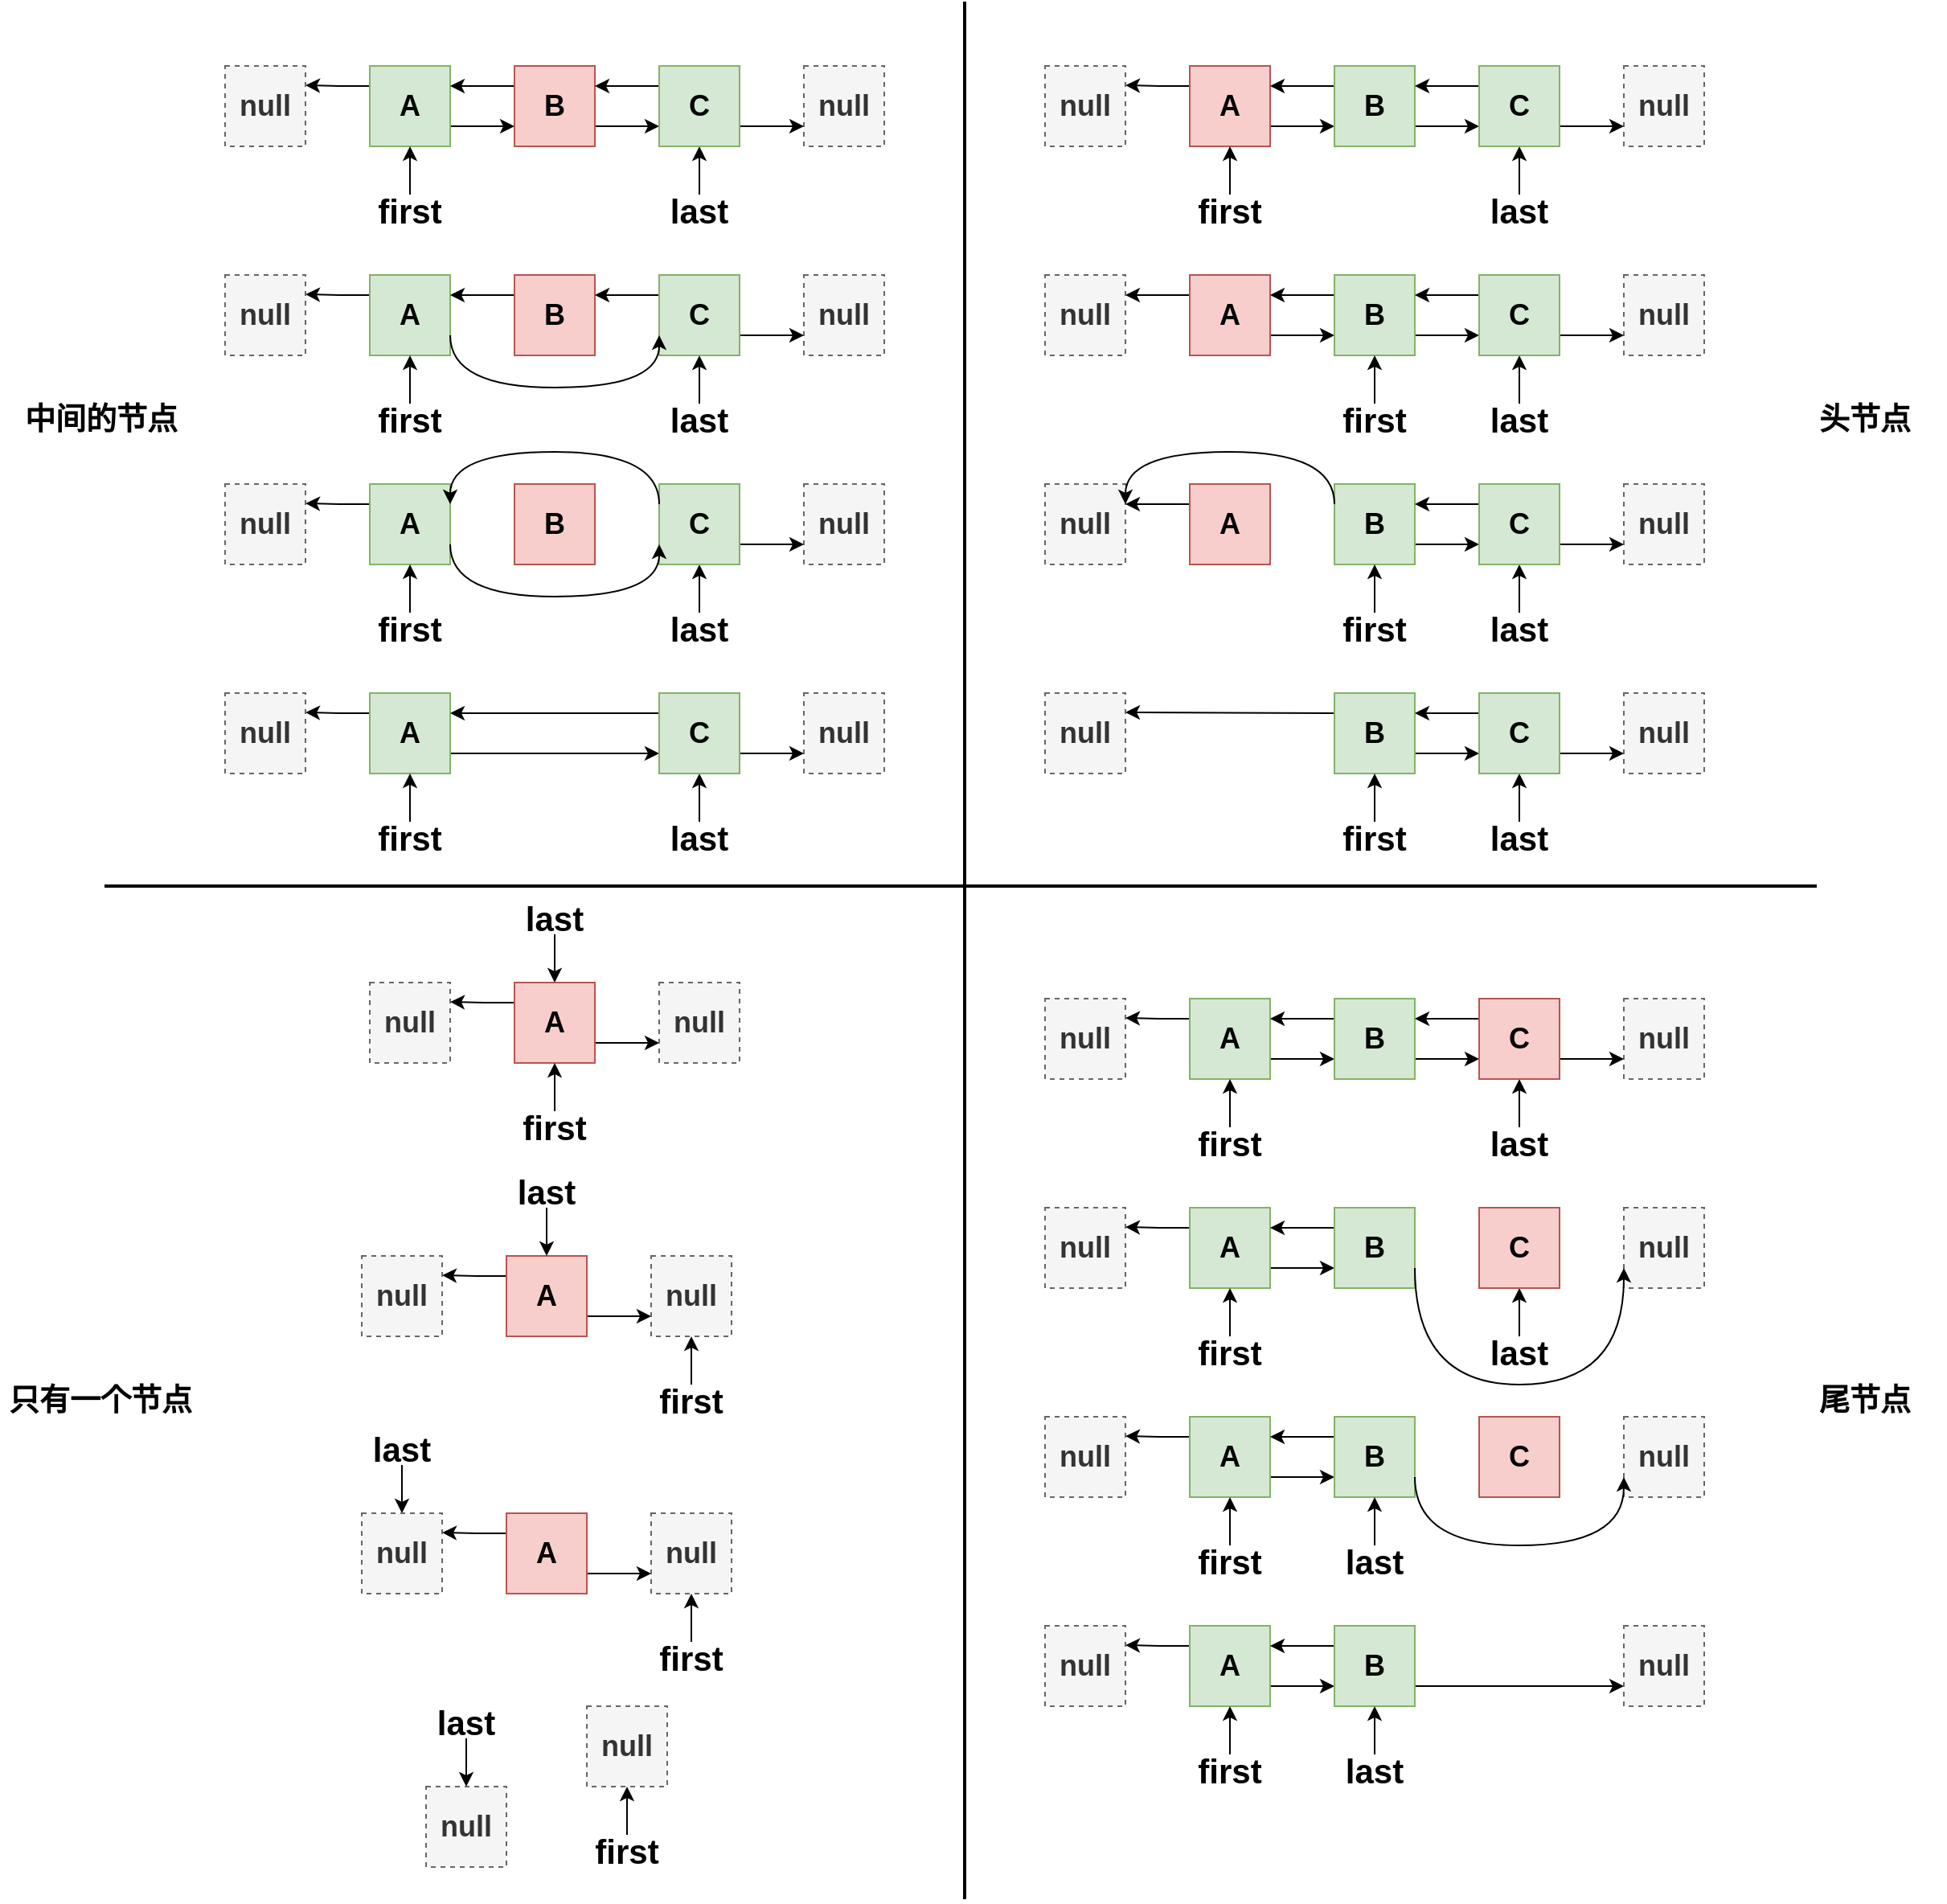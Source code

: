 <mxfile version="22.1.2" type="device">
  <diagram name="第 1 页" id="uOT8BLlDiwfZYI-wD02R">
    <mxGraphModel dx="1838" dy="1482" grid="1" gridSize="10" guides="1" tooltips="1" connect="1" arrows="1" fold="1" page="1" pageScale="1" pageWidth="491" pageHeight="413" math="0" shadow="0">
      <root>
        <mxCell id="0" />
        <mxCell id="1" parent="0" />
        <mxCell id="tWNSDuBQgDKEG3OZ49LE-2" style="edgeStyle=orthogonalEdgeStyle;rounded=0;orthogonalLoop=1;jettySize=auto;html=1;exitX=0;exitY=0.25;exitDx=0;exitDy=0;entryX=1;entryY=0.5;entryDx=0;entryDy=0;" edge="1" parent="1" source="tWNSDuBQgDKEG3OZ49LE-4">
          <mxGeometry relative="1" as="geometry">
            <mxPoint x="350" y="32" as="targetPoint" />
          </mxGeometry>
        </mxCell>
        <mxCell id="tWNSDuBQgDKEG3OZ49LE-3" style="edgeStyle=orthogonalEdgeStyle;rounded=0;orthogonalLoop=1;jettySize=auto;html=1;exitX=1;exitY=0.75;exitDx=0;exitDy=0;entryX=0;entryY=0.75;entryDx=0;entryDy=0;" edge="1" parent="1" source="tWNSDuBQgDKEG3OZ49LE-4" target="tWNSDuBQgDKEG3OZ49LE-7">
          <mxGeometry relative="1" as="geometry" />
        </mxCell>
        <mxCell id="tWNSDuBQgDKEG3OZ49LE-4" value="A" style="rounded=0;whiteSpace=wrap;html=1;fillColor=#d5e8d4;strokeColor=#82b366;fontSize=18;fontStyle=1" vertex="1" parent="1">
          <mxGeometry x="390" y="20" width="50" height="50" as="geometry" />
        </mxCell>
        <mxCell id="tWNSDuBQgDKEG3OZ49LE-5" style="edgeStyle=orthogonalEdgeStyle;rounded=0;orthogonalLoop=1;jettySize=auto;html=1;exitX=0;exitY=0.25;exitDx=0;exitDy=0;entryX=1;entryY=0.25;entryDx=0;entryDy=0;" edge="1" parent="1" source="tWNSDuBQgDKEG3OZ49LE-7" target="tWNSDuBQgDKEG3OZ49LE-4">
          <mxGeometry relative="1" as="geometry" />
        </mxCell>
        <mxCell id="tWNSDuBQgDKEG3OZ49LE-17" style="edgeStyle=orthogonalEdgeStyle;rounded=0;orthogonalLoop=1;jettySize=auto;html=1;exitX=1;exitY=0.75;exitDx=0;exitDy=0;entryX=0;entryY=0.75;entryDx=0;entryDy=0;" edge="1" parent="1" source="tWNSDuBQgDKEG3OZ49LE-7" target="tWNSDuBQgDKEG3OZ49LE-14">
          <mxGeometry relative="1" as="geometry" />
        </mxCell>
        <mxCell id="tWNSDuBQgDKEG3OZ49LE-7" value="B" style="rounded=0;whiteSpace=wrap;html=1;fillColor=#f8cecc;strokeColor=#b85450;fontStyle=1;fontSize=18;" vertex="1" parent="1">
          <mxGeometry x="480" y="20" width="50" height="50" as="geometry" />
        </mxCell>
        <mxCell id="tWNSDuBQgDKEG3OZ49LE-8" style="edgeStyle=orthogonalEdgeStyle;rounded=0;orthogonalLoop=1;jettySize=auto;html=1;exitX=0.5;exitY=0;exitDx=0;exitDy=0;entryX=0.5;entryY=1;entryDx=0;entryDy=0;" edge="1" parent="1" source="tWNSDuBQgDKEG3OZ49LE-9" target="tWNSDuBQgDKEG3OZ49LE-4">
          <mxGeometry relative="1" as="geometry" />
        </mxCell>
        <mxCell id="tWNSDuBQgDKEG3OZ49LE-9" value="&lt;b&gt;first&lt;/b&gt;" style="text;html=1;strokeColor=none;fillColor=none;align=center;verticalAlign=middle;whiteSpace=wrap;rounded=0;fontSize=21;" vertex="1" parent="1">
          <mxGeometry x="395" y="100" width="40" height="20" as="geometry" />
        </mxCell>
        <mxCell id="tWNSDuBQgDKEG3OZ49LE-18" style="edgeStyle=orthogonalEdgeStyle;rounded=0;orthogonalLoop=1;jettySize=auto;html=1;exitX=0.5;exitY=0;exitDx=0;exitDy=0;entryX=0.5;entryY=1;entryDx=0;entryDy=0;" edge="1" parent="1" source="tWNSDuBQgDKEG3OZ49LE-11" target="tWNSDuBQgDKEG3OZ49LE-14">
          <mxGeometry relative="1" as="geometry" />
        </mxCell>
        <mxCell id="tWNSDuBQgDKEG3OZ49LE-11" value="&lt;b&gt;last&lt;/b&gt;" style="text;html=1;strokeColor=none;fillColor=none;align=center;verticalAlign=middle;whiteSpace=wrap;rounded=0;fontSize=21;" vertex="1" parent="1">
          <mxGeometry x="575" y="100" width="40" height="20" as="geometry" />
        </mxCell>
        <mxCell id="tWNSDuBQgDKEG3OZ49LE-12" value="null" style="rounded=0;whiteSpace=wrap;html=1;fillColor=#f5f5f5;strokeColor=#666666;fontSize=18;fontStyle=1;dashed=1;fontColor=#333333;" vertex="1" parent="1">
          <mxGeometry x="300" y="20" width="50" height="50" as="geometry" />
        </mxCell>
        <mxCell id="tWNSDuBQgDKEG3OZ49LE-13" value="null" style="rounded=0;whiteSpace=wrap;html=1;fillColor=#f5f5f5;strokeColor=#666666;fontSize=18;fontStyle=1;dashed=1;fontColor=#333333;" vertex="1" parent="1">
          <mxGeometry x="660" y="20" width="50" height="50" as="geometry" />
        </mxCell>
        <mxCell id="tWNSDuBQgDKEG3OZ49LE-16" style="edgeStyle=orthogonalEdgeStyle;rounded=0;orthogonalLoop=1;jettySize=auto;html=1;exitX=0;exitY=0.25;exitDx=0;exitDy=0;entryX=1;entryY=0.25;entryDx=0;entryDy=0;" edge="1" parent="1" source="tWNSDuBQgDKEG3OZ49LE-14" target="tWNSDuBQgDKEG3OZ49LE-7">
          <mxGeometry relative="1" as="geometry" />
        </mxCell>
        <mxCell id="tWNSDuBQgDKEG3OZ49LE-19" style="edgeStyle=orthogonalEdgeStyle;rounded=0;orthogonalLoop=1;jettySize=auto;html=1;exitX=1;exitY=0.75;exitDx=0;exitDy=0;entryX=0;entryY=0.75;entryDx=0;entryDy=0;" edge="1" parent="1" source="tWNSDuBQgDKEG3OZ49LE-14" target="tWNSDuBQgDKEG3OZ49LE-13">
          <mxGeometry relative="1" as="geometry" />
        </mxCell>
        <mxCell id="tWNSDuBQgDKEG3OZ49LE-14" value="C" style="rounded=0;whiteSpace=wrap;html=1;fillColor=#d5e8d4;strokeColor=#82b366;fontStyle=1;fontSize=18;" vertex="1" parent="1">
          <mxGeometry x="570" y="20" width="50" height="50" as="geometry" />
        </mxCell>
        <mxCell id="tWNSDuBQgDKEG3OZ49LE-20" style="edgeStyle=orthogonalEdgeStyle;rounded=0;orthogonalLoop=1;jettySize=auto;html=1;exitX=0;exitY=0.25;exitDx=0;exitDy=0;entryX=1;entryY=0.5;entryDx=0;entryDy=0;" edge="1" parent="1" source="tWNSDuBQgDKEG3OZ49LE-22">
          <mxGeometry relative="1" as="geometry">
            <mxPoint x="350" y="162" as="targetPoint" />
          </mxGeometry>
        </mxCell>
        <mxCell id="tWNSDuBQgDKEG3OZ49LE-22" value="A" style="rounded=0;whiteSpace=wrap;html=1;fillColor=#d5e8d4;strokeColor=#82b366;fontSize=18;fontStyle=1" vertex="1" parent="1">
          <mxGeometry x="390" y="150" width="50" height="50" as="geometry" />
        </mxCell>
        <mxCell id="tWNSDuBQgDKEG3OZ49LE-112" style="edgeStyle=orthogonalEdgeStyle;rounded=0;orthogonalLoop=1;jettySize=auto;html=1;exitX=0;exitY=0.25;exitDx=0;exitDy=0;entryX=1;entryY=0.25;entryDx=0;entryDy=0;" edge="1" parent="1" source="tWNSDuBQgDKEG3OZ49LE-25" target="tWNSDuBQgDKEG3OZ49LE-22">
          <mxGeometry relative="1" as="geometry" />
        </mxCell>
        <mxCell id="tWNSDuBQgDKEG3OZ49LE-25" value="B" style="rounded=0;whiteSpace=wrap;html=1;fillColor=#f8cecc;strokeColor=#b85450;fontStyle=1;fontSize=18;" vertex="1" parent="1">
          <mxGeometry x="480" y="150" width="50" height="50" as="geometry" />
        </mxCell>
        <mxCell id="tWNSDuBQgDKEG3OZ49LE-26" style="edgeStyle=orthogonalEdgeStyle;rounded=0;orthogonalLoop=1;jettySize=auto;html=1;exitX=0.5;exitY=0;exitDx=0;exitDy=0;entryX=0.5;entryY=1;entryDx=0;entryDy=0;" edge="1" parent="1" source="tWNSDuBQgDKEG3OZ49LE-27" target="tWNSDuBQgDKEG3OZ49LE-22">
          <mxGeometry relative="1" as="geometry" />
        </mxCell>
        <mxCell id="tWNSDuBQgDKEG3OZ49LE-27" value="&lt;b&gt;first&lt;/b&gt;" style="text;html=1;strokeColor=none;fillColor=none;align=center;verticalAlign=middle;whiteSpace=wrap;rounded=0;fontSize=21;" vertex="1" parent="1">
          <mxGeometry x="395" y="230" width="40" height="20" as="geometry" />
        </mxCell>
        <mxCell id="tWNSDuBQgDKEG3OZ49LE-28" style="edgeStyle=orthogonalEdgeStyle;rounded=0;orthogonalLoop=1;jettySize=auto;html=1;exitX=0.5;exitY=0;exitDx=0;exitDy=0;entryX=0.5;entryY=1;entryDx=0;entryDy=0;" edge="1" parent="1" source="tWNSDuBQgDKEG3OZ49LE-29" target="tWNSDuBQgDKEG3OZ49LE-34">
          <mxGeometry relative="1" as="geometry" />
        </mxCell>
        <mxCell id="tWNSDuBQgDKEG3OZ49LE-29" value="&lt;b&gt;last&lt;/b&gt;" style="text;html=1;strokeColor=none;fillColor=none;align=center;verticalAlign=middle;whiteSpace=wrap;rounded=0;fontSize=21;" vertex="1" parent="1">
          <mxGeometry x="575" y="230" width="40" height="20" as="geometry" />
        </mxCell>
        <mxCell id="tWNSDuBQgDKEG3OZ49LE-30" value="null" style="rounded=0;whiteSpace=wrap;html=1;fillColor=#f5f5f5;strokeColor=#666666;fontSize=18;fontStyle=1;dashed=1;fontColor=#333333;" vertex="1" parent="1">
          <mxGeometry x="300" y="150" width="50" height="50" as="geometry" />
        </mxCell>
        <mxCell id="tWNSDuBQgDKEG3OZ49LE-31" value="null" style="rounded=0;whiteSpace=wrap;html=1;fillColor=#f5f5f5;strokeColor=#666666;fontSize=18;fontStyle=1;dashed=1;fontColor=#333333;" vertex="1" parent="1">
          <mxGeometry x="660" y="150" width="50" height="50" as="geometry" />
        </mxCell>
        <mxCell id="tWNSDuBQgDKEG3OZ49LE-33" style="edgeStyle=orthogonalEdgeStyle;rounded=0;orthogonalLoop=1;jettySize=auto;html=1;exitX=1;exitY=0.75;exitDx=0;exitDy=0;entryX=0;entryY=0.75;entryDx=0;entryDy=0;" edge="1" parent="1" source="tWNSDuBQgDKEG3OZ49LE-34" target="tWNSDuBQgDKEG3OZ49LE-31">
          <mxGeometry relative="1" as="geometry" />
        </mxCell>
        <mxCell id="tWNSDuBQgDKEG3OZ49LE-111" style="edgeStyle=orthogonalEdgeStyle;rounded=0;orthogonalLoop=1;jettySize=auto;html=1;exitX=0;exitY=0.25;exitDx=0;exitDy=0;entryX=1;entryY=0.25;entryDx=0;entryDy=0;" edge="1" parent="1" source="tWNSDuBQgDKEG3OZ49LE-34" target="tWNSDuBQgDKEG3OZ49LE-25">
          <mxGeometry relative="1" as="geometry" />
        </mxCell>
        <mxCell id="tWNSDuBQgDKEG3OZ49LE-34" value="C" style="rounded=0;whiteSpace=wrap;html=1;fillColor=#d5e8d4;strokeColor=#82b366;fontStyle=1;fontSize=18;" vertex="1" parent="1">
          <mxGeometry x="570" y="150" width="50" height="50" as="geometry" />
        </mxCell>
        <mxCell id="tWNSDuBQgDKEG3OZ49LE-36" style="edgeStyle=orthogonalEdgeStyle;rounded=0;orthogonalLoop=1;jettySize=auto;html=1;exitX=1;exitY=0.75;exitDx=0;exitDy=0;entryX=0;entryY=0.75;entryDx=0;entryDy=0;curved=1;" edge="1" parent="1" source="tWNSDuBQgDKEG3OZ49LE-22" target="tWNSDuBQgDKEG3OZ49LE-34">
          <mxGeometry relative="1" as="geometry">
            <Array as="points">
              <mxPoint x="440" y="220" />
              <mxPoint x="570" y="220" />
            </Array>
          </mxGeometry>
        </mxCell>
        <mxCell id="tWNSDuBQgDKEG3OZ49LE-37" style="edgeStyle=orthogonalEdgeStyle;rounded=0;orthogonalLoop=1;jettySize=auto;html=1;exitX=0;exitY=0.25;exitDx=0;exitDy=0;entryX=1;entryY=0.5;entryDx=0;entryDy=0;" edge="1" parent="1" source="tWNSDuBQgDKEG3OZ49LE-39">
          <mxGeometry relative="1" as="geometry">
            <mxPoint x="350" y="422" as="targetPoint" />
          </mxGeometry>
        </mxCell>
        <mxCell id="tWNSDuBQgDKEG3OZ49LE-54" style="edgeStyle=orthogonalEdgeStyle;rounded=0;orthogonalLoop=1;jettySize=auto;html=1;exitX=1;exitY=0.75;exitDx=0;exitDy=0;entryX=0;entryY=0.75;entryDx=0;entryDy=0;" edge="1" parent="1" source="tWNSDuBQgDKEG3OZ49LE-39" target="tWNSDuBQgDKEG3OZ49LE-51">
          <mxGeometry relative="1" as="geometry" />
        </mxCell>
        <mxCell id="tWNSDuBQgDKEG3OZ49LE-39" value="A" style="rounded=0;whiteSpace=wrap;html=1;fillColor=#d5e8d4;strokeColor=#82b366;fontSize=18;fontStyle=1" vertex="1" parent="1">
          <mxGeometry x="390" y="410" width="50" height="50" as="geometry" />
        </mxCell>
        <mxCell id="tWNSDuBQgDKEG3OZ49LE-43" style="edgeStyle=orthogonalEdgeStyle;rounded=0;orthogonalLoop=1;jettySize=auto;html=1;exitX=0.5;exitY=0;exitDx=0;exitDy=0;entryX=0.5;entryY=1;entryDx=0;entryDy=0;" edge="1" parent="1" source="tWNSDuBQgDKEG3OZ49LE-44" target="tWNSDuBQgDKEG3OZ49LE-39">
          <mxGeometry relative="1" as="geometry" />
        </mxCell>
        <mxCell id="tWNSDuBQgDKEG3OZ49LE-44" value="&lt;b&gt;first&lt;/b&gt;" style="text;html=1;strokeColor=none;fillColor=none;align=center;verticalAlign=middle;whiteSpace=wrap;rounded=0;fontSize=21;" vertex="1" parent="1">
          <mxGeometry x="395" y="490" width="40" height="20" as="geometry" />
        </mxCell>
        <mxCell id="tWNSDuBQgDKEG3OZ49LE-45" style="edgeStyle=orthogonalEdgeStyle;rounded=0;orthogonalLoop=1;jettySize=auto;html=1;exitX=0.5;exitY=0;exitDx=0;exitDy=0;entryX=0.5;entryY=1;entryDx=0;entryDy=0;" edge="1" parent="1" source="tWNSDuBQgDKEG3OZ49LE-46" target="tWNSDuBQgDKEG3OZ49LE-51">
          <mxGeometry relative="1" as="geometry" />
        </mxCell>
        <mxCell id="tWNSDuBQgDKEG3OZ49LE-46" value="&lt;b&gt;last&lt;/b&gt;" style="text;html=1;strokeColor=none;fillColor=none;align=center;verticalAlign=middle;whiteSpace=wrap;rounded=0;fontSize=21;" vertex="1" parent="1">
          <mxGeometry x="575" y="490" width="40" height="20" as="geometry" />
        </mxCell>
        <mxCell id="tWNSDuBQgDKEG3OZ49LE-47" value="null" style="rounded=0;whiteSpace=wrap;html=1;fillColor=#f5f5f5;strokeColor=#666666;fontSize=18;fontStyle=1;dashed=1;fontColor=#333333;" vertex="1" parent="1">
          <mxGeometry x="300" y="410" width="50" height="50" as="geometry" />
        </mxCell>
        <mxCell id="tWNSDuBQgDKEG3OZ49LE-48" value="null" style="rounded=0;whiteSpace=wrap;html=1;fillColor=#f5f5f5;strokeColor=#666666;fontSize=18;fontStyle=1;dashed=1;fontColor=#333333;" vertex="1" parent="1">
          <mxGeometry x="660" y="410" width="50" height="50" as="geometry" />
        </mxCell>
        <mxCell id="tWNSDuBQgDKEG3OZ49LE-50" style="edgeStyle=orthogonalEdgeStyle;rounded=0;orthogonalLoop=1;jettySize=auto;html=1;exitX=1;exitY=0.75;exitDx=0;exitDy=0;entryX=0;entryY=0.75;entryDx=0;entryDy=0;" edge="1" parent="1" source="tWNSDuBQgDKEG3OZ49LE-51" target="tWNSDuBQgDKEG3OZ49LE-48">
          <mxGeometry relative="1" as="geometry" />
        </mxCell>
        <mxCell id="tWNSDuBQgDKEG3OZ49LE-53" style="edgeStyle=orthogonalEdgeStyle;rounded=0;orthogonalLoop=1;jettySize=auto;html=1;exitX=0;exitY=0.25;exitDx=0;exitDy=0;entryX=1;entryY=0.25;entryDx=0;entryDy=0;" edge="1" parent="1" source="tWNSDuBQgDKEG3OZ49LE-51" target="tWNSDuBQgDKEG3OZ49LE-39">
          <mxGeometry relative="1" as="geometry" />
        </mxCell>
        <mxCell id="tWNSDuBQgDKEG3OZ49LE-51" value="C" style="rounded=0;whiteSpace=wrap;html=1;fillColor=#d5e8d4;strokeColor=#82b366;fontStyle=1;fontSize=18;" vertex="1" parent="1">
          <mxGeometry x="570" y="410" width="50" height="50" as="geometry" />
        </mxCell>
        <mxCell id="tWNSDuBQgDKEG3OZ49LE-55" style="edgeStyle=orthogonalEdgeStyle;rounded=0;orthogonalLoop=1;jettySize=auto;html=1;exitX=0;exitY=0.25;exitDx=0;exitDy=0;entryX=1;entryY=0.5;entryDx=0;entryDy=0;" edge="1" parent="1" source="tWNSDuBQgDKEG3OZ49LE-57">
          <mxGeometry relative="1" as="geometry">
            <mxPoint x="860" y="32" as="targetPoint" />
          </mxGeometry>
        </mxCell>
        <mxCell id="tWNSDuBQgDKEG3OZ49LE-56" style="edgeStyle=orthogonalEdgeStyle;rounded=0;orthogonalLoop=1;jettySize=auto;html=1;exitX=1;exitY=0.75;exitDx=0;exitDy=0;entryX=0;entryY=0.75;entryDx=0;entryDy=0;" edge="1" parent="1" source="tWNSDuBQgDKEG3OZ49LE-57" target="tWNSDuBQgDKEG3OZ49LE-60">
          <mxGeometry relative="1" as="geometry" />
        </mxCell>
        <mxCell id="tWNSDuBQgDKEG3OZ49LE-57" value="A" style="rounded=0;whiteSpace=wrap;html=1;fillColor=#f8cecc;strokeColor=#b85450;fontSize=18;fontStyle=1" vertex="1" parent="1">
          <mxGeometry x="900" y="20" width="50" height="50" as="geometry" />
        </mxCell>
        <mxCell id="tWNSDuBQgDKEG3OZ49LE-58" style="edgeStyle=orthogonalEdgeStyle;rounded=0;orthogonalLoop=1;jettySize=auto;html=1;exitX=0;exitY=0.25;exitDx=0;exitDy=0;entryX=1;entryY=0.25;entryDx=0;entryDy=0;" edge="1" parent="1" source="tWNSDuBQgDKEG3OZ49LE-60" target="tWNSDuBQgDKEG3OZ49LE-57">
          <mxGeometry relative="1" as="geometry" />
        </mxCell>
        <mxCell id="tWNSDuBQgDKEG3OZ49LE-59" style="edgeStyle=orthogonalEdgeStyle;rounded=0;orthogonalLoop=1;jettySize=auto;html=1;exitX=1;exitY=0.75;exitDx=0;exitDy=0;entryX=0;entryY=0.75;entryDx=0;entryDy=0;" edge="1" parent="1" source="tWNSDuBQgDKEG3OZ49LE-60" target="tWNSDuBQgDKEG3OZ49LE-69">
          <mxGeometry relative="1" as="geometry" />
        </mxCell>
        <mxCell id="tWNSDuBQgDKEG3OZ49LE-60" value="B" style="rounded=0;whiteSpace=wrap;html=1;fillColor=#d5e8d4;strokeColor=#82b366;fontStyle=1;fontSize=18;" vertex="1" parent="1">
          <mxGeometry x="990" y="20" width="50" height="50" as="geometry" />
        </mxCell>
        <mxCell id="tWNSDuBQgDKEG3OZ49LE-61" style="edgeStyle=orthogonalEdgeStyle;rounded=0;orthogonalLoop=1;jettySize=auto;html=1;exitX=0.5;exitY=0;exitDx=0;exitDy=0;entryX=0.5;entryY=1;entryDx=0;entryDy=0;" edge="1" parent="1" source="tWNSDuBQgDKEG3OZ49LE-62" target="tWNSDuBQgDKEG3OZ49LE-57">
          <mxGeometry relative="1" as="geometry" />
        </mxCell>
        <mxCell id="tWNSDuBQgDKEG3OZ49LE-62" value="&lt;b&gt;first&lt;/b&gt;" style="text;html=1;strokeColor=none;fillColor=none;align=center;verticalAlign=middle;whiteSpace=wrap;rounded=0;fontSize=21;" vertex="1" parent="1">
          <mxGeometry x="905" y="100" width="40" height="20" as="geometry" />
        </mxCell>
        <mxCell id="tWNSDuBQgDKEG3OZ49LE-63" style="edgeStyle=orthogonalEdgeStyle;rounded=0;orthogonalLoop=1;jettySize=auto;html=1;exitX=0.5;exitY=0;exitDx=0;exitDy=0;entryX=0.5;entryY=1;entryDx=0;entryDy=0;" edge="1" parent="1" source="tWNSDuBQgDKEG3OZ49LE-64" target="tWNSDuBQgDKEG3OZ49LE-69">
          <mxGeometry relative="1" as="geometry" />
        </mxCell>
        <mxCell id="tWNSDuBQgDKEG3OZ49LE-64" value="&lt;b&gt;last&lt;/b&gt;" style="text;html=1;strokeColor=none;fillColor=none;align=center;verticalAlign=middle;whiteSpace=wrap;rounded=0;fontSize=21;" vertex="1" parent="1">
          <mxGeometry x="1085" y="100" width="40" height="20" as="geometry" />
        </mxCell>
        <mxCell id="tWNSDuBQgDKEG3OZ49LE-65" value="null" style="rounded=0;whiteSpace=wrap;html=1;fillColor=#f5f5f5;strokeColor=#666666;fontSize=18;fontStyle=1;dashed=1;fontColor=#333333;" vertex="1" parent="1">
          <mxGeometry x="810" y="20" width="50" height="50" as="geometry" />
        </mxCell>
        <mxCell id="tWNSDuBQgDKEG3OZ49LE-66" value="null" style="rounded=0;whiteSpace=wrap;html=1;fillColor=#f5f5f5;strokeColor=#666666;fontSize=18;fontStyle=1;dashed=1;fontColor=#333333;" vertex="1" parent="1">
          <mxGeometry x="1170" y="20" width="50" height="50" as="geometry" />
        </mxCell>
        <mxCell id="tWNSDuBQgDKEG3OZ49LE-67" style="edgeStyle=orthogonalEdgeStyle;rounded=0;orthogonalLoop=1;jettySize=auto;html=1;exitX=0;exitY=0.25;exitDx=0;exitDy=0;entryX=1;entryY=0.25;entryDx=0;entryDy=0;" edge="1" parent="1" source="tWNSDuBQgDKEG3OZ49LE-69" target="tWNSDuBQgDKEG3OZ49LE-60">
          <mxGeometry relative="1" as="geometry" />
        </mxCell>
        <mxCell id="tWNSDuBQgDKEG3OZ49LE-68" style="edgeStyle=orthogonalEdgeStyle;rounded=0;orthogonalLoop=1;jettySize=auto;html=1;exitX=1;exitY=0.75;exitDx=0;exitDy=0;entryX=0;entryY=0.75;entryDx=0;entryDy=0;" edge="1" parent="1" source="tWNSDuBQgDKEG3OZ49LE-69" target="tWNSDuBQgDKEG3OZ49LE-66">
          <mxGeometry relative="1" as="geometry" />
        </mxCell>
        <mxCell id="tWNSDuBQgDKEG3OZ49LE-69" value="C" style="rounded=0;whiteSpace=wrap;html=1;fillColor=#d5e8d4;strokeColor=#82b366;fontStyle=1;fontSize=18;" vertex="1" parent="1">
          <mxGeometry x="1080" y="20" width="50" height="50" as="geometry" />
        </mxCell>
        <mxCell id="tWNSDuBQgDKEG3OZ49LE-83" style="edgeStyle=orthogonalEdgeStyle;rounded=0;orthogonalLoop=1;jettySize=auto;html=1;exitX=0;exitY=0.25;exitDx=0;exitDy=0;entryX=1;entryY=0.5;entryDx=0;entryDy=0;" edge="1" parent="1" source="tWNSDuBQgDKEG3OZ49LE-85">
          <mxGeometry relative="1" as="geometry">
            <mxPoint x="860" y="422" as="targetPoint" />
          </mxGeometry>
        </mxCell>
        <mxCell id="tWNSDuBQgDKEG3OZ49LE-84" style="edgeStyle=orthogonalEdgeStyle;rounded=0;orthogonalLoop=1;jettySize=auto;html=1;exitX=1;exitY=0.75;exitDx=0;exitDy=0;entryX=0;entryY=0.75;entryDx=0;entryDy=0;" edge="1" parent="1" source="tWNSDuBQgDKEG3OZ49LE-85" target="tWNSDuBQgDKEG3OZ49LE-94">
          <mxGeometry relative="1" as="geometry" />
        </mxCell>
        <mxCell id="tWNSDuBQgDKEG3OZ49LE-85" value="B" style="rounded=0;whiteSpace=wrap;html=1;fillColor=#d5e8d4;strokeColor=#82b366;fontSize=18;fontStyle=1" vertex="1" parent="1">
          <mxGeometry x="990" y="410" width="50" height="50" as="geometry" />
        </mxCell>
        <mxCell id="tWNSDuBQgDKEG3OZ49LE-86" style="edgeStyle=orthogonalEdgeStyle;rounded=0;orthogonalLoop=1;jettySize=auto;html=1;exitX=0.5;exitY=0;exitDx=0;exitDy=0;entryX=0.5;entryY=1;entryDx=0;entryDy=0;" edge="1" parent="1" source="tWNSDuBQgDKEG3OZ49LE-87" target="tWNSDuBQgDKEG3OZ49LE-85">
          <mxGeometry relative="1" as="geometry" />
        </mxCell>
        <mxCell id="tWNSDuBQgDKEG3OZ49LE-87" value="&lt;b&gt;first&lt;/b&gt;" style="text;html=1;strokeColor=none;fillColor=none;align=center;verticalAlign=middle;whiteSpace=wrap;rounded=0;fontSize=21;" vertex="1" parent="1">
          <mxGeometry x="995" y="490" width="40" height="20" as="geometry" />
        </mxCell>
        <mxCell id="tWNSDuBQgDKEG3OZ49LE-88" style="edgeStyle=orthogonalEdgeStyle;rounded=0;orthogonalLoop=1;jettySize=auto;html=1;exitX=0.5;exitY=0;exitDx=0;exitDy=0;entryX=0.5;entryY=1;entryDx=0;entryDy=0;" edge="1" parent="1" source="tWNSDuBQgDKEG3OZ49LE-89" target="tWNSDuBQgDKEG3OZ49LE-94">
          <mxGeometry relative="1" as="geometry" />
        </mxCell>
        <mxCell id="tWNSDuBQgDKEG3OZ49LE-89" value="&lt;b&gt;last&lt;/b&gt;" style="text;html=1;strokeColor=none;fillColor=none;align=center;verticalAlign=middle;whiteSpace=wrap;rounded=0;fontSize=21;" vertex="1" parent="1">
          <mxGeometry x="1085" y="490" width="40" height="20" as="geometry" />
        </mxCell>
        <mxCell id="tWNSDuBQgDKEG3OZ49LE-90" value="null" style="rounded=0;whiteSpace=wrap;html=1;fillColor=#f5f5f5;strokeColor=#666666;fontSize=18;fontStyle=1;dashed=1;fontColor=#333333;" vertex="1" parent="1">
          <mxGeometry x="810" y="410" width="50" height="50" as="geometry" />
        </mxCell>
        <mxCell id="tWNSDuBQgDKEG3OZ49LE-91" value="null" style="rounded=0;whiteSpace=wrap;html=1;fillColor=#f5f5f5;strokeColor=#666666;fontSize=18;fontStyle=1;dashed=1;fontColor=#333333;" vertex="1" parent="1">
          <mxGeometry x="1170" y="410" width="50" height="50" as="geometry" />
        </mxCell>
        <mxCell id="tWNSDuBQgDKEG3OZ49LE-92" style="edgeStyle=orthogonalEdgeStyle;rounded=0;orthogonalLoop=1;jettySize=auto;html=1;exitX=1;exitY=0.75;exitDx=0;exitDy=0;entryX=0;entryY=0.75;entryDx=0;entryDy=0;" edge="1" parent="1" source="tWNSDuBQgDKEG3OZ49LE-94" target="tWNSDuBQgDKEG3OZ49LE-91">
          <mxGeometry relative="1" as="geometry" />
        </mxCell>
        <mxCell id="tWNSDuBQgDKEG3OZ49LE-93" style="edgeStyle=orthogonalEdgeStyle;rounded=0;orthogonalLoop=1;jettySize=auto;html=1;exitX=0;exitY=0.25;exitDx=0;exitDy=0;entryX=1;entryY=0.25;entryDx=0;entryDy=0;" edge="1" parent="1" source="tWNSDuBQgDKEG3OZ49LE-94" target="tWNSDuBQgDKEG3OZ49LE-85">
          <mxGeometry relative="1" as="geometry" />
        </mxCell>
        <mxCell id="tWNSDuBQgDKEG3OZ49LE-94" value="C" style="rounded=0;whiteSpace=wrap;html=1;fillColor=#d5e8d4;strokeColor=#82b366;fontStyle=1;fontSize=18;" vertex="1" parent="1">
          <mxGeometry x="1080" y="410" width="50" height="50" as="geometry" />
        </mxCell>
        <mxCell id="tWNSDuBQgDKEG3OZ49LE-129" style="edgeStyle=orthogonalEdgeStyle;rounded=0;orthogonalLoop=1;jettySize=auto;html=1;exitX=0;exitY=0.25;exitDx=0;exitDy=0;entryX=1;entryY=0.25;entryDx=0;entryDy=0;" edge="1" parent="1" source="tWNSDuBQgDKEG3OZ49LE-97" target="tWNSDuBQgDKEG3OZ49LE-105">
          <mxGeometry relative="1" as="geometry" />
        </mxCell>
        <mxCell id="tWNSDuBQgDKEG3OZ49LE-130" style="edgeStyle=orthogonalEdgeStyle;rounded=0;orthogonalLoop=1;jettySize=auto;html=1;exitX=1;exitY=0.75;exitDx=0;exitDy=0;entryX=0;entryY=0.75;entryDx=0;entryDy=0;" edge="1" parent="1" source="tWNSDuBQgDKEG3OZ49LE-97" target="tWNSDuBQgDKEG3OZ49LE-100">
          <mxGeometry relative="1" as="geometry" />
        </mxCell>
        <mxCell id="tWNSDuBQgDKEG3OZ49LE-97" value="A" style="rounded=0;whiteSpace=wrap;html=1;fillColor=#f8cecc;strokeColor=#b85450;fontSize=18;fontStyle=1" vertex="1" parent="1">
          <mxGeometry x="900" y="150" width="50" height="50" as="geometry" />
        </mxCell>
        <mxCell id="tWNSDuBQgDKEG3OZ49LE-99" style="edgeStyle=orthogonalEdgeStyle;rounded=0;orthogonalLoop=1;jettySize=auto;html=1;exitX=1;exitY=0.75;exitDx=0;exitDy=0;entryX=0;entryY=0.75;entryDx=0;entryDy=0;" edge="1" parent="1" source="tWNSDuBQgDKEG3OZ49LE-100" target="tWNSDuBQgDKEG3OZ49LE-109">
          <mxGeometry relative="1" as="geometry" />
        </mxCell>
        <mxCell id="tWNSDuBQgDKEG3OZ49LE-128" style="edgeStyle=orthogonalEdgeStyle;rounded=0;orthogonalLoop=1;jettySize=auto;html=1;exitX=0;exitY=0.25;exitDx=0;exitDy=0;entryX=1;entryY=0.25;entryDx=0;entryDy=0;" edge="1" parent="1" source="tWNSDuBQgDKEG3OZ49LE-100" target="tWNSDuBQgDKEG3OZ49LE-97">
          <mxGeometry relative="1" as="geometry" />
        </mxCell>
        <mxCell id="tWNSDuBQgDKEG3OZ49LE-100" value="B" style="rounded=0;whiteSpace=wrap;html=1;fillColor=#d5e8d4;strokeColor=#82b366;fontStyle=1;fontSize=18;" vertex="1" parent="1">
          <mxGeometry x="990" y="150" width="50" height="50" as="geometry" />
        </mxCell>
        <mxCell id="tWNSDuBQgDKEG3OZ49LE-131" style="edgeStyle=orthogonalEdgeStyle;rounded=0;orthogonalLoop=1;jettySize=auto;html=1;exitX=0.5;exitY=0;exitDx=0;exitDy=0;entryX=0.5;entryY=1;entryDx=0;entryDy=0;" edge="1" parent="1" source="tWNSDuBQgDKEG3OZ49LE-102" target="tWNSDuBQgDKEG3OZ49LE-100">
          <mxGeometry relative="1" as="geometry" />
        </mxCell>
        <mxCell id="tWNSDuBQgDKEG3OZ49LE-102" value="&lt;b&gt;first&lt;/b&gt;" style="text;html=1;strokeColor=none;fillColor=none;align=center;verticalAlign=middle;whiteSpace=wrap;rounded=0;fontSize=21;" vertex="1" parent="1">
          <mxGeometry x="995" y="230" width="40" height="20" as="geometry" />
        </mxCell>
        <mxCell id="tWNSDuBQgDKEG3OZ49LE-103" style="edgeStyle=orthogonalEdgeStyle;rounded=0;orthogonalLoop=1;jettySize=auto;html=1;exitX=0.5;exitY=0;exitDx=0;exitDy=0;entryX=0.5;entryY=1;entryDx=0;entryDy=0;" edge="1" parent="1" source="tWNSDuBQgDKEG3OZ49LE-104" target="tWNSDuBQgDKEG3OZ49LE-109">
          <mxGeometry relative="1" as="geometry" />
        </mxCell>
        <mxCell id="tWNSDuBQgDKEG3OZ49LE-104" value="&lt;b&gt;last&lt;/b&gt;" style="text;html=1;strokeColor=none;fillColor=none;align=center;verticalAlign=middle;whiteSpace=wrap;rounded=0;fontSize=21;" vertex="1" parent="1">
          <mxGeometry x="1085" y="230" width="40" height="20" as="geometry" />
        </mxCell>
        <mxCell id="tWNSDuBQgDKEG3OZ49LE-105" value="null" style="rounded=0;whiteSpace=wrap;html=1;fillColor=#f5f5f5;strokeColor=#666666;fontSize=18;fontStyle=1;dashed=1;fontColor=#333333;" vertex="1" parent="1">
          <mxGeometry x="810" y="150" width="50" height="50" as="geometry" />
        </mxCell>
        <mxCell id="tWNSDuBQgDKEG3OZ49LE-106" value="null" style="rounded=0;whiteSpace=wrap;html=1;fillColor=#f5f5f5;strokeColor=#666666;fontSize=18;fontStyle=1;dashed=1;fontColor=#333333;" vertex="1" parent="1">
          <mxGeometry x="1170" y="150" width="50" height="50" as="geometry" />
        </mxCell>
        <mxCell id="tWNSDuBQgDKEG3OZ49LE-107" style="edgeStyle=orthogonalEdgeStyle;rounded=0;orthogonalLoop=1;jettySize=auto;html=1;exitX=0;exitY=0.25;exitDx=0;exitDy=0;entryX=1;entryY=0.25;entryDx=0;entryDy=0;" edge="1" parent="1" source="tWNSDuBQgDKEG3OZ49LE-109" target="tWNSDuBQgDKEG3OZ49LE-100">
          <mxGeometry relative="1" as="geometry" />
        </mxCell>
        <mxCell id="tWNSDuBQgDKEG3OZ49LE-108" style="edgeStyle=orthogonalEdgeStyle;rounded=0;orthogonalLoop=1;jettySize=auto;html=1;exitX=1;exitY=0.75;exitDx=0;exitDy=0;entryX=0;entryY=0.75;entryDx=0;entryDy=0;" edge="1" parent="1" source="tWNSDuBQgDKEG3OZ49LE-109" target="tWNSDuBQgDKEG3OZ49LE-106">
          <mxGeometry relative="1" as="geometry" />
        </mxCell>
        <mxCell id="tWNSDuBQgDKEG3OZ49LE-109" value="C" style="rounded=0;whiteSpace=wrap;html=1;fillColor=#d5e8d4;strokeColor=#82b366;fontStyle=1;fontSize=18;" vertex="1" parent="1">
          <mxGeometry x="1080" y="150" width="50" height="50" as="geometry" />
        </mxCell>
        <mxCell id="tWNSDuBQgDKEG3OZ49LE-113" style="edgeStyle=orthogonalEdgeStyle;rounded=0;orthogonalLoop=1;jettySize=auto;html=1;exitX=0;exitY=0.25;exitDx=0;exitDy=0;entryX=1;entryY=0.5;entryDx=0;entryDy=0;" edge="1" parent="1" source="tWNSDuBQgDKEG3OZ49LE-114">
          <mxGeometry relative="1" as="geometry">
            <mxPoint x="350" y="292" as="targetPoint" />
          </mxGeometry>
        </mxCell>
        <mxCell id="tWNSDuBQgDKEG3OZ49LE-114" value="A" style="rounded=0;whiteSpace=wrap;html=1;fillColor=#d5e8d4;strokeColor=#82b366;fontSize=18;fontStyle=1" vertex="1" parent="1">
          <mxGeometry x="390" y="280" width="50" height="50" as="geometry" />
        </mxCell>
        <mxCell id="tWNSDuBQgDKEG3OZ49LE-116" value="B" style="rounded=0;whiteSpace=wrap;html=1;fillColor=#f8cecc;strokeColor=#b85450;fontStyle=1;fontSize=18;" vertex="1" parent="1">
          <mxGeometry x="480" y="280" width="50" height="50" as="geometry" />
        </mxCell>
        <mxCell id="tWNSDuBQgDKEG3OZ49LE-117" style="edgeStyle=orthogonalEdgeStyle;rounded=0;orthogonalLoop=1;jettySize=auto;html=1;exitX=0.5;exitY=0;exitDx=0;exitDy=0;entryX=0.5;entryY=1;entryDx=0;entryDy=0;" edge="1" parent="1" source="tWNSDuBQgDKEG3OZ49LE-118" target="tWNSDuBQgDKEG3OZ49LE-114">
          <mxGeometry relative="1" as="geometry" />
        </mxCell>
        <mxCell id="tWNSDuBQgDKEG3OZ49LE-118" value="&lt;b&gt;first&lt;/b&gt;" style="text;html=1;strokeColor=none;fillColor=none;align=center;verticalAlign=middle;whiteSpace=wrap;rounded=0;fontSize=21;" vertex="1" parent="1">
          <mxGeometry x="395" y="360" width="40" height="20" as="geometry" />
        </mxCell>
        <mxCell id="tWNSDuBQgDKEG3OZ49LE-119" style="edgeStyle=orthogonalEdgeStyle;rounded=0;orthogonalLoop=1;jettySize=auto;html=1;exitX=0.5;exitY=0;exitDx=0;exitDy=0;entryX=0.5;entryY=1;entryDx=0;entryDy=0;" edge="1" parent="1" source="tWNSDuBQgDKEG3OZ49LE-120" target="tWNSDuBQgDKEG3OZ49LE-125">
          <mxGeometry relative="1" as="geometry" />
        </mxCell>
        <mxCell id="tWNSDuBQgDKEG3OZ49LE-120" value="&lt;b&gt;last&lt;/b&gt;" style="text;html=1;strokeColor=none;fillColor=none;align=center;verticalAlign=middle;whiteSpace=wrap;rounded=0;fontSize=21;" vertex="1" parent="1">
          <mxGeometry x="575" y="360" width="40" height="20" as="geometry" />
        </mxCell>
        <mxCell id="tWNSDuBQgDKEG3OZ49LE-121" value="null" style="rounded=0;whiteSpace=wrap;html=1;fillColor=#f5f5f5;strokeColor=#666666;fontSize=18;fontStyle=1;dashed=1;fontColor=#333333;" vertex="1" parent="1">
          <mxGeometry x="300" y="280" width="50" height="50" as="geometry" />
        </mxCell>
        <mxCell id="tWNSDuBQgDKEG3OZ49LE-122" value="null" style="rounded=0;whiteSpace=wrap;html=1;fillColor=#f5f5f5;strokeColor=#666666;fontSize=18;fontStyle=1;dashed=1;fontColor=#333333;" vertex="1" parent="1">
          <mxGeometry x="660" y="280" width="50" height="50" as="geometry" />
        </mxCell>
        <mxCell id="tWNSDuBQgDKEG3OZ49LE-123" style="edgeStyle=orthogonalEdgeStyle;rounded=0;orthogonalLoop=1;jettySize=auto;html=1;exitX=1;exitY=0.75;exitDx=0;exitDy=0;entryX=0;entryY=0.75;entryDx=0;entryDy=0;" edge="1" parent="1" source="tWNSDuBQgDKEG3OZ49LE-125" target="tWNSDuBQgDKEG3OZ49LE-122">
          <mxGeometry relative="1" as="geometry" />
        </mxCell>
        <mxCell id="tWNSDuBQgDKEG3OZ49LE-125" value="C" style="rounded=0;whiteSpace=wrap;html=1;fillColor=#d5e8d4;strokeColor=#82b366;fontStyle=1;fontSize=18;" vertex="1" parent="1">
          <mxGeometry x="570" y="280" width="50" height="50" as="geometry" />
        </mxCell>
        <mxCell id="tWNSDuBQgDKEG3OZ49LE-126" style="edgeStyle=orthogonalEdgeStyle;rounded=0;orthogonalLoop=1;jettySize=auto;html=1;exitX=1;exitY=0.75;exitDx=0;exitDy=0;entryX=0;entryY=0.75;entryDx=0;entryDy=0;curved=1;" edge="1" parent="1" source="tWNSDuBQgDKEG3OZ49LE-114" target="tWNSDuBQgDKEG3OZ49LE-125">
          <mxGeometry relative="1" as="geometry">
            <Array as="points">
              <mxPoint x="440" y="350" />
              <mxPoint x="570" y="350" />
            </Array>
          </mxGeometry>
        </mxCell>
        <mxCell id="tWNSDuBQgDKEG3OZ49LE-127" style="edgeStyle=orthogonalEdgeStyle;rounded=0;orthogonalLoop=1;jettySize=auto;html=1;exitX=0;exitY=0.25;exitDx=0;exitDy=0;entryX=1;entryY=0.25;entryDx=0;entryDy=0;curved=1;" edge="1" parent="1" source="tWNSDuBQgDKEG3OZ49LE-125" target="tWNSDuBQgDKEG3OZ49LE-114">
          <mxGeometry relative="1" as="geometry">
            <Array as="points">
              <mxPoint x="570" y="260" />
              <mxPoint x="440" y="260" />
            </Array>
          </mxGeometry>
        </mxCell>
        <mxCell id="tWNSDuBQgDKEG3OZ49LE-132" style="edgeStyle=orthogonalEdgeStyle;rounded=0;orthogonalLoop=1;jettySize=auto;html=1;exitX=0;exitY=0.25;exitDx=0;exitDy=0;entryX=1;entryY=0.25;entryDx=0;entryDy=0;" edge="1" parent="1" source="tWNSDuBQgDKEG3OZ49LE-134" target="tWNSDuBQgDKEG3OZ49LE-142">
          <mxGeometry relative="1" as="geometry" />
        </mxCell>
        <mxCell id="tWNSDuBQgDKEG3OZ49LE-134" value="A" style="rounded=0;whiteSpace=wrap;html=1;fillColor=#f8cecc;strokeColor=#b85450;fontSize=18;fontStyle=1" vertex="1" parent="1">
          <mxGeometry x="900" y="280" width="50" height="50" as="geometry" />
        </mxCell>
        <mxCell id="tWNSDuBQgDKEG3OZ49LE-135" style="edgeStyle=orthogonalEdgeStyle;rounded=0;orthogonalLoop=1;jettySize=auto;html=1;exitX=1;exitY=0.75;exitDx=0;exitDy=0;entryX=0;entryY=0.75;entryDx=0;entryDy=0;" edge="1" parent="1" source="tWNSDuBQgDKEG3OZ49LE-137" target="tWNSDuBQgDKEG3OZ49LE-146">
          <mxGeometry relative="1" as="geometry" />
        </mxCell>
        <mxCell id="tWNSDuBQgDKEG3OZ49LE-137" value="B" style="rounded=0;whiteSpace=wrap;html=1;fillColor=#d5e8d4;strokeColor=#82b366;fontStyle=1;fontSize=18;" vertex="1" parent="1">
          <mxGeometry x="990" y="280" width="50" height="50" as="geometry" />
        </mxCell>
        <mxCell id="tWNSDuBQgDKEG3OZ49LE-138" style="edgeStyle=orthogonalEdgeStyle;rounded=0;orthogonalLoop=1;jettySize=auto;html=1;exitX=0.5;exitY=0;exitDx=0;exitDy=0;entryX=0.5;entryY=1;entryDx=0;entryDy=0;" edge="1" parent="1" source="tWNSDuBQgDKEG3OZ49LE-139" target="tWNSDuBQgDKEG3OZ49LE-137">
          <mxGeometry relative="1" as="geometry" />
        </mxCell>
        <mxCell id="tWNSDuBQgDKEG3OZ49LE-139" value="&lt;b&gt;first&lt;/b&gt;" style="text;html=1;strokeColor=none;fillColor=none;align=center;verticalAlign=middle;whiteSpace=wrap;rounded=0;fontSize=21;" vertex="1" parent="1">
          <mxGeometry x="995" y="360" width="40" height="20" as="geometry" />
        </mxCell>
        <mxCell id="tWNSDuBQgDKEG3OZ49LE-140" style="edgeStyle=orthogonalEdgeStyle;rounded=0;orthogonalLoop=1;jettySize=auto;html=1;exitX=0.5;exitY=0;exitDx=0;exitDy=0;entryX=0.5;entryY=1;entryDx=0;entryDy=0;" edge="1" parent="1" source="tWNSDuBQgDKEG3OZ49LE-141" target="tWNSDuBQgDKEG3OZ49LE-146">
          <mxGeometry relative="1" as="geometry" />
        </mxCell>
        <mxCell id="tWNSDuBQgDKEG3OZ49LE-141" value="&lt;b&gt;last&lt;/b&gt;" style="text;html=1;strokeColor=none;fillColor=none;align=center;verticalAlign=middle;whiteSpace=wrap;rounded=0;fontSize=21;" vertex="1" parent="1">
          <mxGeometry x="1085" y="360" width="40" height="20" as="geometry" />
        </mxCell>
        <mxCell id="tWNSDuBQgDKEG3OZ49LE-142" value="null" style="rounded=0;whiteSpace=wrap;html=1;fillColor=#f5f5f5;strokeColor=#666666;fontSize=18;fontStyle=1;dashed=1;fontColor=#333333;" vertex="1" parent="1">
          <mxGeometry x="810" y="280" width="50" height="50" as="geometry" />
        </mxCell>
        <mxCell id="tWNSDuBQgDKEG3OZ49LE-143" value="null" style="rounded=0;whiteSpace=wrap;html=1;fillColor=#f5f5f5;strokeColor=#666666;fontSize=18;fontStyle=1;dashed=1;fontColor=#333333;" vertex="1" parent="1">
          <mxGeometry x="1170" y="280" width="50" height="50" as="geometry" />
        </mxCell>
        <mxCell id="tWNSDuBQgDKEG3OZ49LE-144" style="edgeStyle=orthogonalEdgeStyle;rounded=0;orthogonalLoop=1;jettySize=auto;html=1;exitX=0;exitY=0.25;exitDx=0;exitDy=0;entryX=1;entryY=0.25;entryDx=0;entryDy=0;" edge="1" parent="1" source="tWNSDuBQgDKEG3OZ49LE-146" target="tWNSDuBQgDKEG3OZ49LE-137">
          <mxGeometry relative="1" as="geometry" />
        </mxCell>
        <mxCell id="tWNSDuBQgDKEG3OZ49LE-145" style="edgeStyle=orthogonalEdgeStyle;rounded=0;orthogonalLoop=1;jettySize=auto;html=1;exitX=1;exitY=0.75;exitDx=0;exitDy=0;entryX=0;entryY=0.75;entryDx=0;entryDy=0;" edge="1" parent="1" source="tWNSDuBQgDKEG3OZ49LE-146" target="tWNSDuBQgDKEG3OZ49LE-143">
          <mxGeometry relative="1" as="geometry" />
        </mxCell>
        <mxCell id="tWNSDuBQgDKEG3OZ49LE-146" value="C" style="rounded=0;whiteSpace=wrap;html=1;fillColor=#d5e8d4;strokeColor=#82b366;fontStyle=1;fontSize=18;" vertex="1" parent="1">
          <mxGeometry x="1080" y="280" width="50" height="50" as="geometry" />
        </mxCell>
        <mxCell id="tWNSDuBQgDKEG3OZ49LE-147" style="edgeStyle=orthogonalEdgeStyle;rounded=0;orthogonalLoop=1;jettySize=auto;html=1;exitX=0;exitY=0.25;exitDx=0;exitDy=0;entryX=1;entryY=0.25;entryDx=0;entryDy=0;curved=1;" edge="1" parent="1" source="tWNSDuBQgDKEG3OZ49LE-137" target="tWNSDuBQgDKEG3OZ49LE-142">
          <mxGeometry relative="1" as="geometry">
            <Array as="points">
              <mxPoint x="990" y="260" />
              <mxPoint x="860" y="260" />
            </Array>
          </mxGeometry>
        </mxCell>
        <mxCell id="tWNSDuBQgDKEG3OZ49LE-148" style="edgeStyle=orthogonalEdgeStyle;rounded=0;orthogonalLoop=1;jettySize=auto;html=1;exitX=0;exitY=0.25;exitDx=0;exitDy=0;entryX=1;entryY=0.5;entryDx=0;entryDy=0;" edge="1" parent="1" source="tWNSDuBQgDKEG3OZ49LE-150">
          <mxGeometry relative="1" as="geometry">
            <mxPoint x="860" y="612" as="targetPoint" />
          </mxGeometry>
        </mxCell>
        <mxCell id="tWNSDuBQgDKEG3OZ49LE-149" style="edgeStyle=orthogonalEdgeStyle;rounded=0;orthogonalLoop=1;jettySize=auto;html=1;exitX=1;exitY=0.75;exitDx=0;exitDy=0;entryX=0;entryY=0.75;entryDx=0;entryDy=0;" edge="1" parent="1" source="tWNSDuBQgDKEG3OZ49LE-150" target="tWNSDuBQgDKEG3OZ49LE-153">
          <mxGeometry relative="1" as="geometry" />
        </mxCell>
        <mxCell id="tWNSDuBQgDKEG3OZ49LE-150" value="A" style="rounded=0;whiteSpace=wrap;html=1;fillColor=#d5e8d4;strokeColor=#82b366;fontSize=18;fontStyle=1" vertex="1" parent="1">
          <mxGeometry x="900" y="600" width="50" height="50" as="geometry" />
        </mxCell>
        <mxCell id="tWNSDuBQgDKEG3OZ49LE-151" style="edgeStyle=orthogonalEdgeStyle;rounded=0;orthogonalLoop=1;jettySize=auto;html=1;exitX=0;exitY=0.25;exitDx=0;exitDy=0;entryX=1;entryY=0.25;entryDx=0;entryDy=0;" edge="1" parent="1" source="tWNSDuBQgDKEG3OZ49LE-153" target="tWNSDuBQgDKEG3OZ49LE-150">
          <mxGeometry relative="1" as="geometry" />
        </mxCell>
        <mxCell id="tWNSDuBQgDKEG3OZ49LE-152" style="edgeStyle=orthogonalEdgeStyle;rounded=0;orthogonalLoop=1;jettySize=auto;html=1;exitX=1;exitY=0.75;exitDx=0;exitDy=0;entryX=0;entryY=0.75;entryDx=0;entryDy=0;" edge="1" parent="1" source="tWNSDuBQgDKEG3OZ49LE-153" target="tWNSDuBQgDKEG3OZ49LE-162">
          <mxGeometry relative="1" as="geometry" />
        </mxCell>
        <mxCell id="tWNSDuBQgDKEG3OZ49LE-153" value="B" style="rounded=0;whiteSpace=wrap;html=1;fillColor=#d5e8d4;strokeColor=#82b366;fontStyle=1;fontSize=18;" vertex="1" parent="1">
          <mxGeometry x="990" y="600" width="50" height="50" as="geometry" />
        </mxCell>
        <mxCell id="tWNSDuBQgDKEG3OZ49LE-154" style="edgeStyle=orthogonalEdgeStyle;rounded=0;orthogonalLoop=1;jettySize=auto;html=1;exitX=0.5;exitY=0;exitDx=0;exitDy=0;entryX=0.5;entryY=1;entryDx=0;entryDy=0;" edge="1" parent="1" source="tWNSDuBQgDKEG3OZ49LE-155" target="tWNSDuBQgDKEG3OZ49LE-150">
          <mxGeometry relative="1" as="geometry" />
        </mxCell>
        <mxCell id="tWNSDuBQgDKEG3OZ49LE-155" value="&lt;b&gt;first&lt;/b&gt;" style="text;html=1;strokeColor=none;fillColor=none;align=center;verticalAlign=middle;whiteSpace=wrap;rounded=0;fontSize=21;" vertex="1" parent="1">
          <mxGeometry x="905" y="680" width="40" height="20" as="geometry" />
        </mxCell>
        <mxCell id="tWNSDuBQgDKEG3OZ49LE-156" style="edgeStyle=orthogonalEdgeStyle;rounded=0;orthogonalLoop=1;jettySize=auto;html=1;exitX=0.5;exitY=0;exitDx=0;exitDy=0;entryX=0.5;entryY=1;entryDx=0;entryDy=0;" edge="1" parent="1" source="tWNSDuBQgDKEG3OZ49LE-157" target="tWNSDuBQgDKEG3OZ49LE-162">
          <mxGeometry relative="1" as="geometry" />
        </mxCell>
        <mxCell id="tWNSDuBQgDKEG3OZ49LE-157" value="&lt;b&gt;last&lt;/b&gt;" style="text;html=1;strokeColor=none;fillColor=none;align=center;verticalAlign=middle;whiteSpace=wrap;rounded=0;fontSize=21;" vertex="1" parent="1">
          <mxGeometry x="1085" y="680" width="40" height="20" as="geometry" />
        </mxCell>
        <mxCell id="tWNSDuBQgDKEG3OZ49LE-158" value="null" style="rounded=0;whiteSpace=wrap;html=1;fillColor=#f5f5f5;strokeColor=#666666;fontSize=18;fontStyle=1;dashed=1;fontColor=#333333;" vertex="1" parent="1">
          <mxGeometry x="810" y="600" width="50" height="50" as="geometry" />
        </mxCell>
        <mxCell id="tWNSDuBQgDKEG3OZ49LE-159" value="null" style="rounded=0;whiteSpace=wrap;html=1;fillColor=#f5f5f5;strokeColor=#666666;fontSize=18;fontStyle=1;dashed=1;fontColor=#333333;" vertex="1" parent="1">
          <mxGeometry x="1170" y="600" width="50" height="50" as="geometry" />
        </mxCell>
        <mxCell id="tWNSDuBQgDKEG3OZ49LE-160" style="edgeStyle=orthogonalEdgeStyle;rounded=0;orthogonalLoop=1;jettySize=auto;html=1;exitX=0;exitY=0.25;exitDx=0;exitDy=0;entryX=1;entryY=0.25;entryDx=0;entryDy=0;" edge="1" parent="1" source="tWNSDuBQgDKEG3OZ49LE-162" target="tWNSDuBQgDKEG3OZ49LE-153">
          <mxGeometry relative="1" as="geometry" />
        </mxCell>
        <mxCell id="tWNSDuBQgDKEG3OZ49LE-161" style="edgeStyle=orthogonalEdgeStyle;rounded=0;orthogonalLoop=1;jettySize=auto;html=1;exitX=1;exitY=0.75;exitDx=0;exitDy=0;entryX=0;entryY=0.75;entryDx=0;entryDy=0;" edge="1" parent="1" source="tWNSDuBQgDKEG3OZ49LE-162" target="tWNSDuBQgDKEG3OZ49LE-159">
          <mxGeometry relative="1" as="geometry" />
        </mxCell>
        <mxCell id="tWNSDuBQgDKEG3OZ49LE-162" value="C" style="rounded=0;whiteSpace=wrap;html=1;fillColor=#f8cecc;strokeColor=#b85450;fontStyle=1;fontSize=18;" vertex="1" parent="1">
          <mxGeometry x="1080" y="600" width="50" height="50" as="geometry" />
        </mxCell>
        <mxCell id="tWNSDuBQgDKEG3OZ49LE-163" style="edgeStyle=orthogonalEdgeStyle;rounded=0;orthogonalLoop=1;jettySize=auto;html=1;exitX=0;exitY=0.25;exitDx=0;exitDy=0;entryX=1;entryY=0.5;entryDx=0;entryDy=0;" edge="1" parent="1" source="tWNSDuBQgDKEG3OZ49LE-165">
          <mxGeometry relative="1" as="geometry">
            <mxPoint x="860" y="742" as="targetPoint" />
          </mxGeometry>
        </mxCell>
        <mxCell id="tWNSDuBQgDKEG3OZ49LE-164" style="edgeStyle=orthogonalEdgeStyle;rounded=0;orthogonalLoop=1;jettySize=auto;html=1;exitX=1;exitY=0.75;exitDx=0;exitDy=0;entryX=0;entryY=0.75;entryDx=0;entryDy=0;" edge="1" parent="1" source="tWNSDuBQgDKEG3OZ49LE-165" target="tWNSDuBQgDKEG3OZ49LE-168">
          <mxGeometry relative="1" as="geometry" />
        </mxCell>
        <mxCell id="tWNSDuBQgDKEG3OZ49LE-165" value="A" style="rounded=0;whiteSpace=wrap;html=1;fillColor=#d5e8d4;strokeColor=#82b366;fontSize=18;fontStyle=1" vertex="1" parent="1">
          <mxGeometry x="900" y="730" width="50" height="50" as="geometry" />
        </mxCell>
        <mxCell id="tWNSDuBQgDKEG3OZ49LE-166" style="edgeStyle=orthogonalEdgeStyle;rounded=0;orthogonalLoop=1;jettySize=auto;html=1;exitX=0;exitY=0.25;exitDx=0;exitDy=0;entryX=1;entryY=0.25;entryDx=0;entryDy=0;" edge="1" parent="1" source="tWNSDuBQgDKEG3OZ49LE-168" target="tWNSDuBQgDKEG3OZ49LE-165">
          <mxGeometry relative="1" as="geometry" />
        </mxCell>
        <mxCell id="tWNSDuBQgDKEG3OZ49LE-168" value="B" style="rounded=0;whiteSpace=wrap;html=1;fillColor=#d5e8d4;strokeColor=#82b366;fontStyle=1;fontSize=18;" vertex="1" parent="1">
          <mxGeometry x="990" y="730" width="50" height="50" as="geometry" />
        </mxCell>
        <mxCell id="tWNSDuBQgDKEG3OZ49LE-169" style="edgeStyle=orthogonalEdgeStyle;rounded=0;orthogonalLoop=1;jettySize=auto;html=1;exitX=0.5;exitY=0;exitDx=0;exitDy=0;entryX=0.5;entryY=1;entryDx=0;entryDy=0;" edge="1" parent="1" source="tWNSDuBQgDKEG3OZ49LE-170" target="tWNSDuBQgDKEG3OZ49LE-165">
          <mxGeometry relative="1" as="geometry" />
        </mxCell>
        <mxCell id="tWNSDuBQgDKEG3OZ49LE-170" value="&lt;b&gt;first&lt;/b&gt;" style="text;html=1;strokeColor=none;fillColor=none;align=center;verticalAlign=middle;whiteSpace=wrap;rounded=0;fontSize=21;" vertex="1" parent="1">
          <mxGeometry x="905" y="810" width="40" height="20" as="geometry" />
        </mxCell>
        <mxCell id="tWNSDuBQgDKEG3OZ49LE-171" style="edgeStyle=orthogonalEdgeStyle;rounded=0;orthogonalLoop=1;jettySize=auto;html=1;exitX=0.5;exitY=0;exitDx=0;exitDy=0;entryX=0.5;entryY=1;entryDx=0;entryDy=0;" edge="1" parent="1" source="tWNSDuBQgDKEG3OZ49LE-172" target="tWNSDuBQgDKEG3OZ49LE-177">
          <mxGeometry relative="1" as="geometry" />
        </mxCell>
        <mxCell id="tWNSDuBQgDKEG3OZ49LE-172" value="&lt;b&gt;last&lt;/b&gt;" style="text;html=1;strokeColor=none;fillColor=none;align=center;verticalAlign=middle;whiteSpace=wrap;rounded=0;fontSize=21;" vertex="1" parent="1">
          <mxGeometry x="1085" y="810" width="40" height="20" as="geometry" />
        </mxCell>
        <mxCell id="tWNSDuBQgDKEG3OZ49LE-173" value="null" style="rounded=0;whiteSpace=wrap;html=1;fillColor=#f5f5f5;strokeColor=#666666;fontSize=18;fontStyle=1;dashed=1;fontColor=#333333;" vertex="1" parent="1">
          <mxGeometry x="810" y="730" width="50" height="50" as="geometry" />
        </mxCell>
        <mxCell id="tWNSDuBQgDKEG3OZ49LE-174" value="null" style="rounded=0;whiteSpace=wrap;html=1;fillColor=#f5f5f5;strokeColor=#666666;fontSize=18;fontStyle=1;dashed=1;fontColor=#333333;" vertex="1" parent="1">
          <mxGeometry x="1170" y="730" width="50" height="50" as="geometry" />
        </mxCell>
        <mxCell id="tWNSDuBQgDKEG3OZ49LE-177" value="C" style="rounded=0;whiteSpace=wrap;html=1;fillColor=#f8cecc;strokeColor=#b85450;fontStyle=1;fontSize=18;" vertex="1" parent="1">
          <mxGeometry x="1080" y="730" width="50" height="50" as="geometry" />
        </mxCell>
        <mxCell id="tWNSDuBQgDKEG3OZ49LE-178" style="edgeStyle=orthogonalEdgeStyle;rounded=0;orthogonalLoop=1;jettySize=auto;html=1;exitX=1;exitY=0.75;exitDx=0;exitDy=0;entryX=0;entryY=0.75;entryDx=0;entryDy=0;curved=1;" edge="1" parent="1" source="tWNSDuBQgDKEG3OZ49LE-168" target="tWNSDuBQgDKEG3OZ49LE-174">
          <mxGeometry relative="1" as="geometry">
            <Array as="points">
              <mxPoint x="1040" y="840" />
              <mxPoint x="1170" y="840" />
            </Array>
          </mxGeometry>
        </mxCell>
        <mxCell id="tWNSDuBQgDKEG3OZ49LE-194" style="edgeStyle=orthogonalEdgeStyle;rounded=0;orthogonalLoop=1;jettySize=auto;html=1;exitX=0;exitY=0.25;exitDx=0;exitDy=0;entryX=1;entryY=0.5;entryDx=0;entryDy=0;" edge="1" parent="1" source="tWNSDuBQgDKEG3OZ49LE-196">
          <mxGeometry relative="1" as="geometry">
            <mxPoint x="860" y="872" as="targetPoint" />
          </mxGeometry>
        </mxCell>
        <mxCell id="tWNSDuBQgDKEG3OZ49LE-195" style="edgeStyle=orthogonalEdgeStyle;rounded=0;orthogonalLoop=1;jettySize=auto;html=1;exitX=1;exitY=0.75;exitDx=0;exitDy=0;entryX=0;entryY=0.75;entryDx=0;entryDy=0;" edge="1" parent="1" source="tWNSDuBQgDKEG3OZ49LE-196" target="tWNSDuBQgDKEG3OZ49LE-198">
          <mxGeometry relative="1" as="geometry" />
        </mxCell>
        <mxCell id="tWNSDuBQgDKEG3OZ49LE-196" value="A" style="rounded=0;whiteSpace=wrap;html=1;fillColor=#d5e8d4;strokeColor=#82b366;fontSize=18;fontStyle=1" vertex="1" parent="1">
          <mxGeometry x="900" y="860" width="50" height="50" as="geometry" />
        </mxCell>
        <mxCell id="tWNSDuBQgDKEG3OZ49LE-197" style="edgeStyle=orthogonalEdgeStyle;rounded=0;orthogonalLoop=1;jettySize=auto;html=1;exitX=0;exitY=0.25;exitDx=0;exitDy=0;entryX=1;entryY=0.25;entryDx=0;entryDy=0;" edge="1" parent="1" source="tWNSDuBQgDKEG3OZ49LE-198" target="tWNSDuBQgDKEG3OZ49LE-196">
          <mxGeometry relative="1" as="geometry" />
        </mxCell>
        <mxCell id="tWNSDuBQgDKEG3OZ49LE-198" value="B" style="rounded=0;whiteSpace=wrap;html=1;fillColor=#d5e8d4;strokeColor=#82b366;fontStyle=1;fontSize=18;" vertex="1" parent="1">
          <mxGeometry x="990" y="860" width="50" height="50" as="geometry" />
        </mxCell>
        <mxCell id="tWNSDuBQgDKEG3OZ49LE-199" style="edgeStyle=orthogonalEdgeStyle;rounded=0;orthogonalLoop=1;jettySize=auto;html=1;exitX=0.5;exitY=0;exitDx=0;exitDy=0;entryX=0.5;entryY=1;entryDx=0;entryDy=0;" edge="1" parent="1" source="tWNSDuBQgDKEG3OZ49LE-200" target="tWNSDuBQgDKEG3OZ49LE-196">
          <mxGeometry relative="1" as="geometry" />
        </mxCell>
        <mxCell id="tWNSDuBQgDKEG3OZ49LE-200" value="&lt;b&gt;first&lt;/b&gt;" style="text;html=1;strokeColor=none;fillColor=none;align=center;verticalAlign=middle;whiteSpace=wrap;rounded=0;fontSize=21;" vertex="1" parent="1">
          <mxGeometry x="905" y="940" width="40" height="20" as="geometry" />
        </mxCell>
        <mxCell id="tWNSDuBQgDKEG3OZ49LE-207" style="edgeStyle=orthogonalEdgeStyle;rounded=0;orthogonalLoop=1;jettySize=auto;html=1;exitX=0.5;exitY=0;exitDx=0;exitDy=0;entryX=0.5;entryY=1;entryDx=0;entryDy=0;" edge="1" parent="1" source="tWNSDuBQgDKEG3OZ49LE-202" target="tWNSDuBQgDKEG3OZ49LE-198">
          <mxGeometry relative="1" as="geometry" />
        </mxCell>
        <mxCell id="tWNSDuBQgDKEG3OZ49LE-202" value="&lt;b&gt;last&lt;/b&gt;" style="text;html=1;strokeColor=none;fillColor=none;align=center;verticalAlign=middle;whiteSpace=wrap;rounded=0;fontSize=21;" vertex="1" parent="1">
          <mxGeometry x="995" y="940" width="40" height="20" as="geometry" />
        </mxCell>
        <mxCell id="tWNSDuBQgDKEG3OZ49LE-203" value="null" style="rounded=0;whiteSpace=wrap;html=1;fillColor=#f5f5f5;strokeColor=#666666;fontSize=18;fontStyle=1;dashed=1;fontColor=#333333;" vertex="1" parent="1">
          <mxGeometry x="810" y="860" width="50" height="50" as="geometry" />
        </mxCell>
        <mxCell id="tWNSDuBQgDKEG3OZ49LE-204" value="null" style="rounded=0;whiteSpace=wrap;html=1;fillColor=#f5f5f5;strokeColor=#666666;fontSize=18;fontStyle=1;dashed=1;fontColor=#333333;" vertex="1" parent="1">
          <mxGeometry x="1170" y="860" width="50" height="50" as="geometry" />
        </mxCell>
        <mxCell id="tWNSDuBQgDKEG3OZ49LE-205" value="C" style="rounded=0;whiteSpace=wrap;html=1;fillColor=#f8cecc;strokeColor=#b85450;fontStyle=1;fontSize=18;" vertex="1" parent="1">
          <mxGeometry x="1080" y="860" width="50" height="50" as="geometry" />
        </mxCell>
        <mxCell id="tWNSDuBQgDKEG3OZ49LE-206" style="edgeStyle=orthogonalEdgeStyle;rounded=0;orthogonalLoop=1;jettySize=auto;html=1;exitX=1;exitY=0.75;exitDx=0;exitDy=0;entryX=0;entryY=0.75;entryDx=0;entryDy=0;curved=1;" edge="1" parent="1" source="tWNSDuBQgDKEG3OZ49LE-198" target="tWNSDuBQgDKEG3OZ49LE-204">
          <mxGeometry relative="1" as="geometry">
            <Array as="points">
              <mxPoint x="1040" y="940" />
              <mxPoint x="1170" y="940" />
            </Array>
          </mxGeometry>
        </mxCell>
        <mxCell id="tWNSDuBQgDKEG3OZ49LE-208" style="edgeStyle=orthogonalEdgeStyle;rounded=0;orthogonalLoop=1;jettySize=auto;html=1;exitX=0;exitY=0.25;exitDx=0;exitDy=0;entryX=1;entryY=0.5;entryDx=0;entryDy=0;" edge="1" parent="1" source="tWNSDuBQgDKEG3OZ49LE-210">
          <mxGeometry relative="1" as="geometry">
            <mxPoint x="860" y="1002" as="targetPoint" />
          </mxGeometry>
        </mxCell>
        <mxCell id="tWNSDuBQgDKEG3OZ49LE-209" style="edgeStyle=orthogonalEdgeStyle;rounded=0;orthogonalLoop=1;jettySize=auto;html=1;exitX=1;exitY=0.75;exitDx=0;exitDy=0;entryX=0;entryY=0.75;entryDx=0;entryDy=0;" edge="1" parent="1" source="tWNSDuBQgDKEG3OZ49LE-210" target="tWNSDuBQgDKEG3OZ49LE-212">
          <mxGeometry relative="1" as="geometry" />
        </mxCell>
        <mxCell id="tWNSDuBQgDKEG3OZ49LE-210" value="A" style="rounded=0;whiteSpace=wrap;html=1;fillColor=#d5e8d4;strokeColor=#82b366;fontSize=18;fontStyle=1" vertex="1" parent="1">
          <mxGeometry x="900" y="990" width="50" height="50" as="geometry" />
        </mxCell>
        <mxCell id="tWNSDuBQgDKEG3OZ49LE-211" style="edgeStyle=orthogonalEdgeStyle;rounded=0;orthogonalLoop=1;jettySize=auto;html=1;exitX=0;exitY=0.25;exitDx=0;exitDy=0;entryX=1;entryY=0.25;entryDx=0;entryDy=0;" edge="1" parent="1" source="tWNSDuBQgDKEG3OZ49LE-212" target="tWNSDuBQgDKEG3OZ49LE-210">
          <mxGeometry relative="1" as="geometry" />
        </mxCell>
        <mxCell id="tWNSDuBQgDKEG3OZ49LE-221" style="edgeStyle=orthogonalEdgeStyle;rounded=0;orthogonalLoop=1;jettySize=auto;html=1;exitX=1;exitY=0.75;exitDx=0;exitDy=0;entryX=0;entryY=0.75;entryDx=0;entryDy=0;" edge="1" parent="1" source="tWNSDuBQgDKEG3OZ49LE-212" target="tWNSDuBQgDKEG3OZ49LE-218">
          <mxGeometry relative="1" as="geometry" />
        </mxCell>
        <mxCell id="tWNSDuBQgDKEG3OZ49LE-212" value="B" style="rounded=0;whiteSpace=wrap;html=1;fillColor=#d5e8d4;strokeColor=#82b366;fontStyle=1;fontSize=18;" vertex="1" parent="1">
          <mxGeometry x="990" y="990" width="50" height="50" as="geometry" />
        </mxCell>
        <mxCell id="tWNSDuBQgDKEG3OZ49LE-213" style="edgeStyle=orthogonalEdgeStyle;rounded=0;orthogonalLoop=1;jettySize=auto;html=1;exitX=0.5;exitY=0;exitDx=0;exitDy=0;entryX=0.5;entryY=1;entryDx=0;entryDy=0;" edge="1" parent="1" source="tWNSDuBQgDKEG3OZ49LE-214" target="tWNSDuBQgDKEG3OZ49LE-210">
          <mxGeometry relative="1" as="geometry" />
        </mxCell>
        <mxCell id="tWNSDuBQgDKEG3OZ49LE-214" value="&lt;b&gt;first&lt;/b&gt;" style="text;html=1;strokeColor=none;fillColor=none;align=center;verticalAlign=middle;whiteSpace=wrap;rounded=0;fontSize=21;" vertex="1" parent="1">
          <mxGeometry x="905" y="1070" width="40" height="20" as="geometry" />
        </mxCell>
        <mxCell id="tWNSDuBQgDKEG3OZ49LE-215" style="edgeStyle=orthogonalEdgeStyle;rounded=0;orthogonalLoop=1;jettySize=auto;html=1;exitX=0.5;exitY=0;exitDx=0;exitDy=0;entryX=0.5;entryY=1;entryDx=0;entryDy=0;" edge="1" parent="1" source="tWNSDuBQgDKEG3OZ49LE-216" target="tWNSDuBQgDKEG3OZ49LE-212">
          <mxGeometry relative="1" as="geometry" />
        </mxCell>
        <mxCell id="tWNSDuBQgDKEG3OZ49LE-216" value="&lt;b&gt;last&lt;/b&gt;" style="text;html=1;strokeColor=none;fillColor=none;align=center;verticalAlign=middle;whiteSpace=wrap;rounded=0;fontSize=21;" vertex="1" parent="1">
          <mxGeometry x="995" y="1070" width="40" height="20" as="geometry" />
        </mxCell>
        <mxCell id="tWNSDuBQgDKEG3OZ49LE-217" value="null" style="rounded=0;whiteSpace=wrap;html=1;fillColor=#f5f5f5;strokeColor=#666666;fontSize=18;fontStyle=1;dashed=1;fontColor=#333333;" vertex="1" parent="1">
          <mxGeometry x="810" y="990" width="50" height="50" as="geometry" />
        </mxCell>
        <mxCell id="tWNSDuBQgDKEG3OZ49LE-218" value="null" style="rounded=0;whiteSpace=wrap;html=1;fillColor=#f5f5f5;strokeColor=#666666;fontSize=18;fontStyle=1;dashed=1;fontColor=#333333;" vertex="1" parent="1">
          <mxGeometry x="1170" y="990" width="50" height="50" as="geometry" />
        </mxCell>
        <mxCell id="tWNSDuBQgDKEG3OZ49LE-222" style="edgeStyle=orthogonalEdgeStyle;rounded=0;orthogonalLoop=1;jettySize=auto;html=1;exitX=0;exitY=0.25;exitDx=0;exitDy=0;entryX=1;entryY=0.5;entryDx=0;entryDy=0;" edge="1" parent="1" source="tWNSDuBQgDKEG3OZ49LE-224">
          <mxGeometry relative="1" as="geometry">
            <mxPoint x="440" y="602" as="targetPoint" />
          </mxGeometry>
        </mxCell>
        <mxCell id="tWNSDuBQgDKEG3OZ49LE-238" style="edgeStyle=orthogonalEdgeStyle;rounded=0;orthogonalLoop=1;jettySize=auto;html=1;exitX=1;exitY=0.75;exitDx=0;exitDy=0;entryX=0;entryY=0.75;entryDx=0;entryDy=0;" edge="1" parent="1" source="tWNSDuBQgDKEG3OZ49LE-224" target="tWNSDuBQgDKEG3OZ49LE-233">
          <mxGeometry relative="1" as="geometry" />
        </mxCell>
        <mxCell id="tWNSDuBQgDKEG3OZ49LE-224" value="A" style="rounded=0;whiteSpace=wrap;html=1;fillColor=#f8cecc;strokeColor=#b85450;fontSize=18;fontStyle=1" vertex="1" parent="1">
          <mxGeometry x="480" y="590" width="50" height="50" as="geometry" />
        </mxCell>
        <mxCell id="tWNSDuBQgDKEG3OZ49LE-228" style="edgeStyle=orthogonalEdgeStyle;rounded=0;orthogonalLoop=1;jettySize=auto;html=1;exitX=0.5;exitY=0;exitDx=0;exitDy=0;entryX=0.5;entryY=1;entryDx=0;entryDy=0;" edge="1" parent="1" source="tWNSDuBQgDKEG3OZ49LE-229" target="tWNSDuBQgDKEG3OZ49LE-224">
          <mxGeometry relative="1" as="geometry" />
        </mxCell>
        <mxCell id="tWNSDuBQgDKEG3OZ49LE-229" value="&lt;b&gt;first&lt;/b&gt;" style="text;html=1;strokeColor=none;fillColor=none;align=center;verticalAlign=middle;whiteSpace=wrap;rounded=0;fontSize=21;" vertex="1" parent="1">
          <mxGeometry x="485" y="670" width="40" height="20" as="geometry" />
        </mxCell>
        <mxCell id="tWNSDuBQgDKEG3OZ49LE-237" style="edgeStyle=orthogonalEdgeStyle;rounded=0;orthogonalLoop=1;jettySize=auto;html=1;exitX=0.5;exitY=1;exitDx=0;exitDy=0;entryX=0.5;entryY=0;entryDx=0;entryDy=0;" edge="1" parent="1" source="tWNSDuBQgDKEG3OZ49LE-231" target="tWNSDuBQgDKEG3OZ49LE-224">
          <mxGeometry relative="1" as="geometry" />
        </mxCell>
        <mxCell id="tWNSDuBQgDKEG3OZ49LE-231" value="&lt;b&gt;last&lt;/b&gt;" style="text;html=1;strokeColor=none;fillColor=none;align=center;verticalAlign=middle;whiteSpace=wrap;rounded=0;fontSize=21;" vertex="1" parent="1">
          <mxGeometry x="485" y="540" width="40" height="20" as="geometry" />
        </mxCell>
        <mxCell id="tWNSDuBQgDKEG3OZ49LE-232" value="null" style="rounded=0;whiteSpace=wrap;html=1;fillColor=#f5f5f5;strokeColor=#666666;fontSize=18;fontStyle=1;dashed=1;fontColor=#333333;" vertex="1" parent="1">
          <mxGeometry x="390" y="590" width="50" height="50" as="geometry" />
        </mxCell>
        <mxCell id="tWNSDuBQgDKEG3OZ49LE-233" value="null" style="rounded=0;whiteSpace=wrap;html=1;fillColor=#f5f5f5;strokeColor=#666666;fontSize=18;fontStyle=1;dashed=1;fontColor=#333333;" vertex="1" parent="1">
          <mxGeometry x="570" y="590" width="50" height="50" as="geometry" />
        </mxCell>
        <mxCell id="tWNSDuBQgDKEG3OZ49LE-239" style="edgeStyle=orthogonalEdgeStyle;rounded=0;orthogonalLoop=1;jettySize=auto;html=1;exitX=0;exitY=0.25;exitDx=0;exitDy=0;entryX=1;entryY=0.5;entryDx=0;entryDy=0;" edge="1" parent="1" source="tWNSDuBQgDKEG3OZ49LE-241">
          <mxGeometry relative="1" as="geometry">
            <mxPoint x="435" y="772" as="targetPoint" />
          </mxGeometry>
        </mxCell>
        <mxCell id="tWNSDuBQgDKEG3OZ49LE-240" style="edgeStyle=orthogonalEdgeStyle;rounded=0;orthogonalLoop=1;jettySize=auto;html=1;exitX=1;exitY=0.75;exitDx=0;exitDy=0;entryX=0;entryY=0.75;entryDx=0;entryDy=0;" edge="1" parent="1" source="tWNSDuBQgDKEG3OZ49LE-241" target="tWNSDuBQgDKEG3OZ49LE-247">
          <mxGeometry relative="1" as="geometry" />
        </mxCell>
        <mxCell id="tWNSDuBQgDKEG3OZ49LE-241" value="A" style="rounded=0;whiteSpace=wrap;html=1;fillColor=#f8cecc;strokeColor=#b85450;fontSize=18;fontStyle=1" vertex="1" parent="1">
          <mxGeometry x="475" y="760" width="50" height="50" as="geometry" />
        </mxCell>
        <mxCell id="tWNSDuBQgDKEG3OZ49LE-248" style="edgeStyle=orthogonalEdgeStyle;rounded=0;orthogonalLoop=1;jettySize=auto;html=1;exitX=0.5;exitY=0;exitDx=0;exitDy=0;entryX=0.5;entryY=1;entryDx=0;entryDy=0;" edge="1" parent="1" source="tWNSDuBQgDKEG3OZ49LE-243" target="tWNSDuBQgDKEG3OZ49LE-247">
          <mxGeometry relative="1" as="geometry" />
        </mxCell>
        <mxCell id="tWNSDuBQgDKEG3OZ49LE-243" value="&lt;b&gt;first&lt;/b&gt;" style="text;html=1;strokeColor=none;fillColor=none;align=center;verticalAlign=middle;whiteSpace=wrap;rounded=0;fontSize=21;" vertex="1" parent="1">
          <mxGeometry x="570" y="840" width="40" height="20" as="geometry" />
        </mxCell>
        <mxCell id="tWNSDuBQgDKEG3OZ49LE-244" style="edgeStyle=orthogonalEdgeStyle;rounded=0;orthogonalLoop=1;jettySize=auto;html=1;exitX=0.5;exitY=1;exitDx=0;exitDy=0;entryX=0.5;entryY=0;entryDx=0;entryDy=0;" edge="1" parent="1" source="tWNSDuBQgDKEG3OZ49LE-245" target="tWNSDuBQgDKEG3OZ49LE-241">
          <mxGeometry relative="1" as="geometry" />
        </mxCell>
        <mxCell id="tWNSDuBQgDKEG3OZ49LE-245" value="&lt;b&gt;last&lt;/b&gt;" style="text;html=1;strokeColor=none;fillColor=none;align=center;verticalAlign=middle;whiteSpace=wrap;rounded=0;fontSize=21;" vertex="1" parent="1">
          <mxGeometry x="480" y="710" width="40" height="20" as="geometry" />
        </mxCell>
        <mxCell id="tWNSDuBQgDKEG3OZ49LE-246" value="null" style="rounded=0;whiteSpace=wrap;html=1;fillColor=#f5f5f5;strokeColor=#666666;fontSize=18;fontStyle=1;dashed=1;fontColor=#333333;" vertex="1" parent="1">
          <mxGeometry x="385" y="760" width="50" height="50" as="geometry" />
        </mxCell>
        <mxCell id="tWNSDuBQgDKEG3OZ49LE-247" value="null" style="rounded=0;whiteSpace=wrap;html=1;fillColor=#f5f5f5;strokeColor=#666666;fontSize=18;fontStyle=1;dashed=1;fontColor=#333333;" vertex="1" parent="1">
          <mxGeometry x="565" y="760" width="50" height="50" as="geometry" />
        </mxCell>
        <mxCell id="tWNSDuBQgDKEG3OZ49LE-250" style="edgeStyle=orthogonalEdgeStyle;rounded=0;orthogonalLoop=1;jettySize=auto;html=1;exitX=0;exitY=0.25;exitDx=0;exitDy=0;entryX=1;entryY=0.5;entryDx=0;entryDy=0;" edge="1" parent="1" source="tWNSDuBQgDKEG3OZ49LE-252">
          <mxGeometry relative="1" as="geometry">
            <mxPoint x="435" y="932" as="targetPoint" />
          </mxGeometry>
        </mxCell>
        <mxCell id="tWNSDuBQgDKEG3OZ49LE-251" style="edgeStyle=orthogonalEdgeStyle;rounded=0;orthogonalLoop=1;jettySize=auto;html=1;exitX=1;exitY=0.75;exitDx=0;exitDy=0;entryX=0;entryY=0.75;entryDx=0;entryDy=0;" edge="1" parent="1" source="tWNSDuBQgDKEG3OZ49LE-252" target="tWNSDuBQgDKEG3OZ49LE-258">
          <mxGeometry relative="1" as="geometry" />
        </mxCell>
        <mxCell id="tWNSDuBQgDKEG3OZ49LE-252" value="A" style="rounded=0;whiteSpace=wrap;html=1;fillColor=#f8cecc;strokeColor=#b85450;fontSize=18;fontStyle=1" vertex="1" parent="1">
          <mxGeometry x="475" y="920" width="50" height="50" as="geometry" />
        </mxCell>
        <mxCell id="tWNSDuBQgDKEG3OZ49LE-253" style="edgeStyle=orthogonalEdgeStyle;rounded=0;orthogonalLoop=1;jettySize=auto;html=1;exitX=0.5;exitY=0;exitDx=0;exitDy=0;entryX=0.5;entryY=1;entryDx=0;entryDy=0;" edge="1" parent="1" source="tWNSDuBQgDKEG3OZ49LE-254" target="tWNSDuBQgDKEG3OZ49LE-258">
          <mxGeometry relative="1" as="geometry" />
        </mxCell>
        <mxCell id="tWNSDuBQgDKEG3OZ49LE-254" value="&lt;b&gt;first&lt;/b&gt;" style="text;html=1;strokeColor=none;fillColor=none;align=center;verticalAlign=middle;whiteSpace=wrap;rounded=0;fontSize=21;" vertex="1" parent="1">
          <mxGeometry x="570" y="1000" width="40" height="20" as="geometry" />
        </mxCell>
        <mxCell id="tWNSDuBQgDKEG3OZ49LE-259" style="edgeStyle=orthogonalEdgeStyle;rounded=0;orthogonalLoop=1;jettySize=auto;html=1;exitX=0.5;exitY=1;exitDx=0;exitDy=0;entryX=0.5;entryY=0;entryDx=0;entryDy=0;" edge="1" parent="1" source="tWNSDuBQgDKEG3OZ49LE-256" target="tWNSDuBQgDKEG3OZ49LE-257">
          <mxGeometry relative="1" as="geometry" />
        </mxCell>
        <mxCell id="tWNSDuBQgDKEG3OZ49LE-256" value="&lt;b&gt;last&lt;/b&gt;" style="text;html=1;strokeColor=none;fillColor=none;align=center;verticalAlign=middle;whiteSpace=wrap;rounded=0;fontSize=21;" vertex="1" parent="1">
          <mxGeometry x="390" y="870" width="40" height="20" as="geometry" />
        </mxCell>
        <mxCell id="tWNSDuBQgDKEG3OZ49LE-257" value="null" style="rounded=0;whiteSpace=wrap;html=1;fillColor=#f5f5f5;strokeColor=#666666;fontSize=18;fontStyle=1;dashed=1;fontColor=#333333;" vertex="1" parent="1">
          <mxGeometry x="385" y="920" width="50" height="50" as="geometry" />
        </mxCell>
        <mxCell id="tWNSDuBQgDKEG3OZ49LE-258" value="null" style="rounded=0;whiteSpace=wrap;html=1;fillColor=#f5f5f5;strokeColor=#666666;fontSize=18;fontStyle=1;dashed=1;fontColor=#333333;" vertex="1" parent="1">
          <mxGeometry x="565" y="920" width="50" height="50" as="geometry" />
        </mxCell>
        <mxCell id="tWNSDuBQgDKEG3OZ49LE-263" style="edgeStyle=orthogonalEdgeStyle;rounded=0;orthogonalLoop=1;jettySize=auto;html=1;exitX=0.5;exitY=0;exitDx=0;exitDy=0;entryX=0.5;entryY=1;entryDx=0;entryDy=0;" edge="1" parent="1" source="tWNSDuBQgDKEG3OZ49LE-264" target="tWNSDuBQgDKEG3OZ49LE-268">
          <mxGeometry relative="1" as="geometry" />
        </mxCell>
        <mxCell id="tWNSDuBQgDKEG3OZ49LE-264" value="&lt;b&gt;first&lt;/b&gt;" style="text;html=1;strokeColor=none;fillColor=none;align=center;verticalAlign=middle;whiteSpace=wrap;rounded=0;fontSize=21;" vertex="1" parent="1">
          <mxGeometry x="530" y="1120" width="40" height="20" as="geometry" />
        </mxCell>
        <mxCell id="tWNSDuBQgDKEG3OZ49LE-265" style="edgeStyle=orthogonalEdgeStyle;rounded=0;orthogonalLoop=1;jettySize=auto;html=1;exitX=0.5;exitY=1;exitDx=0;exitDy=0;entryX=0.5;entryY=0;entryDx=0;entryDy=0;" edge="1" parent="1" source="tWNSDuBQgDKEG3OZ49LE-266" target="tWNSDuBQgDKEG3OZ49LE-267">
          <mxGeometry relative="1" as="geometry" />
        </mxCell>
        <mxCell id="tWNSDuBQgDKEG3OZ49LE-266" value="&lt;b&gt;last&lt;/b&gt;" style="text;html=1;strokeColor=none;fillColor=none;align=center;verticalAlign=middle;whiteSpace=wrap;rounded=0;fontSize=21;" vertex="1" parent="1">
          <mxGeometry x="430" y="1040" width="40" height="20" as="geometry" />
        </mxCell>
        <mxCell id="tWNSDuBQgDKEG3OZ49LE-267" value="null" style="rounded=0;whiteSpace=wrap;html=1;fillColor=#f5f5f5;strokeColor=#666666;fontSize=18;fontStyle=1;dashed=1;fontColor=#333333;" vertex="1" parent="1">
          <mxGeometry x="425" y="1090" width="50" height="50" as="geometry" />
        </mxCell>
        <mxCell id="tWNSDuBQgDKEG3OZ49LE-268" value="null" style="rounded=0;whiteSpace=wrap;html=1;fillColor=#f5f5f5;strokeColor=#666666;fontSize=18;fontStyle=1;dashed=1;fontColor=#333333;" vertex="1" parent="1">
          <mxGeometry x="525" y="1040" width="50" height="50" as="geometry" />
        </mxCell>
        <mxCell id="tWNSDuBQgDKEG3OZ49LE-269" value="" style="endArrow=none;html=1;rounded=0;strokeWidth=2;" edge="1" parent="1">
          <mxGeometry width="50" height="50" relative="1" as="geometry">
            <mxPoint x="225" y="530" as="sourcePoint" />
            <mxPoint x="1290" y="530" as="targetPoint" />
          </mxGeometry>
        </mxCell>
        <mxCell id="tWNSDuBQgDKEG3OZ49LE-271" value="" style="endArrow=none;html=1;rounded=0;strokeWidth=2;" edge="1" parent="1">
          <mxGeometry width="50" height="50" relative="1" as="geometry">
            <mxPoint x="760" y="1160" as="sourcePoint" />
            <mxPoint x="760" y="-20" as="targetPoint" />
          </mxGeometry>
        </mxCell>
        <mxCell id="tWNSDuBQgDKEG3OZ49LE-273" value="中间的节点" style="text;html=1;strokeColor=none;fillColor=none;align=center;verticalAlign=middle;whiteSpace=wrap;rounded=0;fontStyle=1;fontSize=19;" vertex="1" parent="1">
          <mxGeometry x="172.5" y="225" width="100" height="30" as="geometry" />
        </mxCell>
        <mxCell id="tWNSDuBQgDKEG3OZ49LE-274" value="头节点" style="text;html=1;strokeColor=none;fillColor=none;align=center;verticalAlign=middle;whiteSpace=wrap;rounded=0;fontStyle=1;fontSize=19;" vertex="1" parent="1">
          <mxGeometry x="1270" y="225" width="100" height="30" as="geometry" />
        </mxCell>
        <mxCell id="tWNSDuBQgDKEG3OZ49LE-275" value="尾节点" style="text;html=1;strokeColor=none;fillColor=none;align=center;verticalAlign=middle;whiteSpace=wrap;rounded=0;fontStyle=1;fontSize=19;" vertex="1" parent="1">
          <mxGeometry x="1270" y="835" width="100" height="30" as="geometry" />
        </mxCell>
        <mxCell id="tWNSDuBQgDKEG3OZ49LE-276" value="只有一个节点" style="text;html=1;strokeColor=none;fillColor=none;align=center;verticalAlign=middle;whiteSpace=wrap;rounded=0;fontStyle=1;fontSize=19;" vertex="1" parent="1">
          <mxGeometry x="160" y="835" width="125" height="30" as="geometry" />
        </mxCell>
      </root>
    </mxGraphModel>
  </diagram>
</mxfile>
